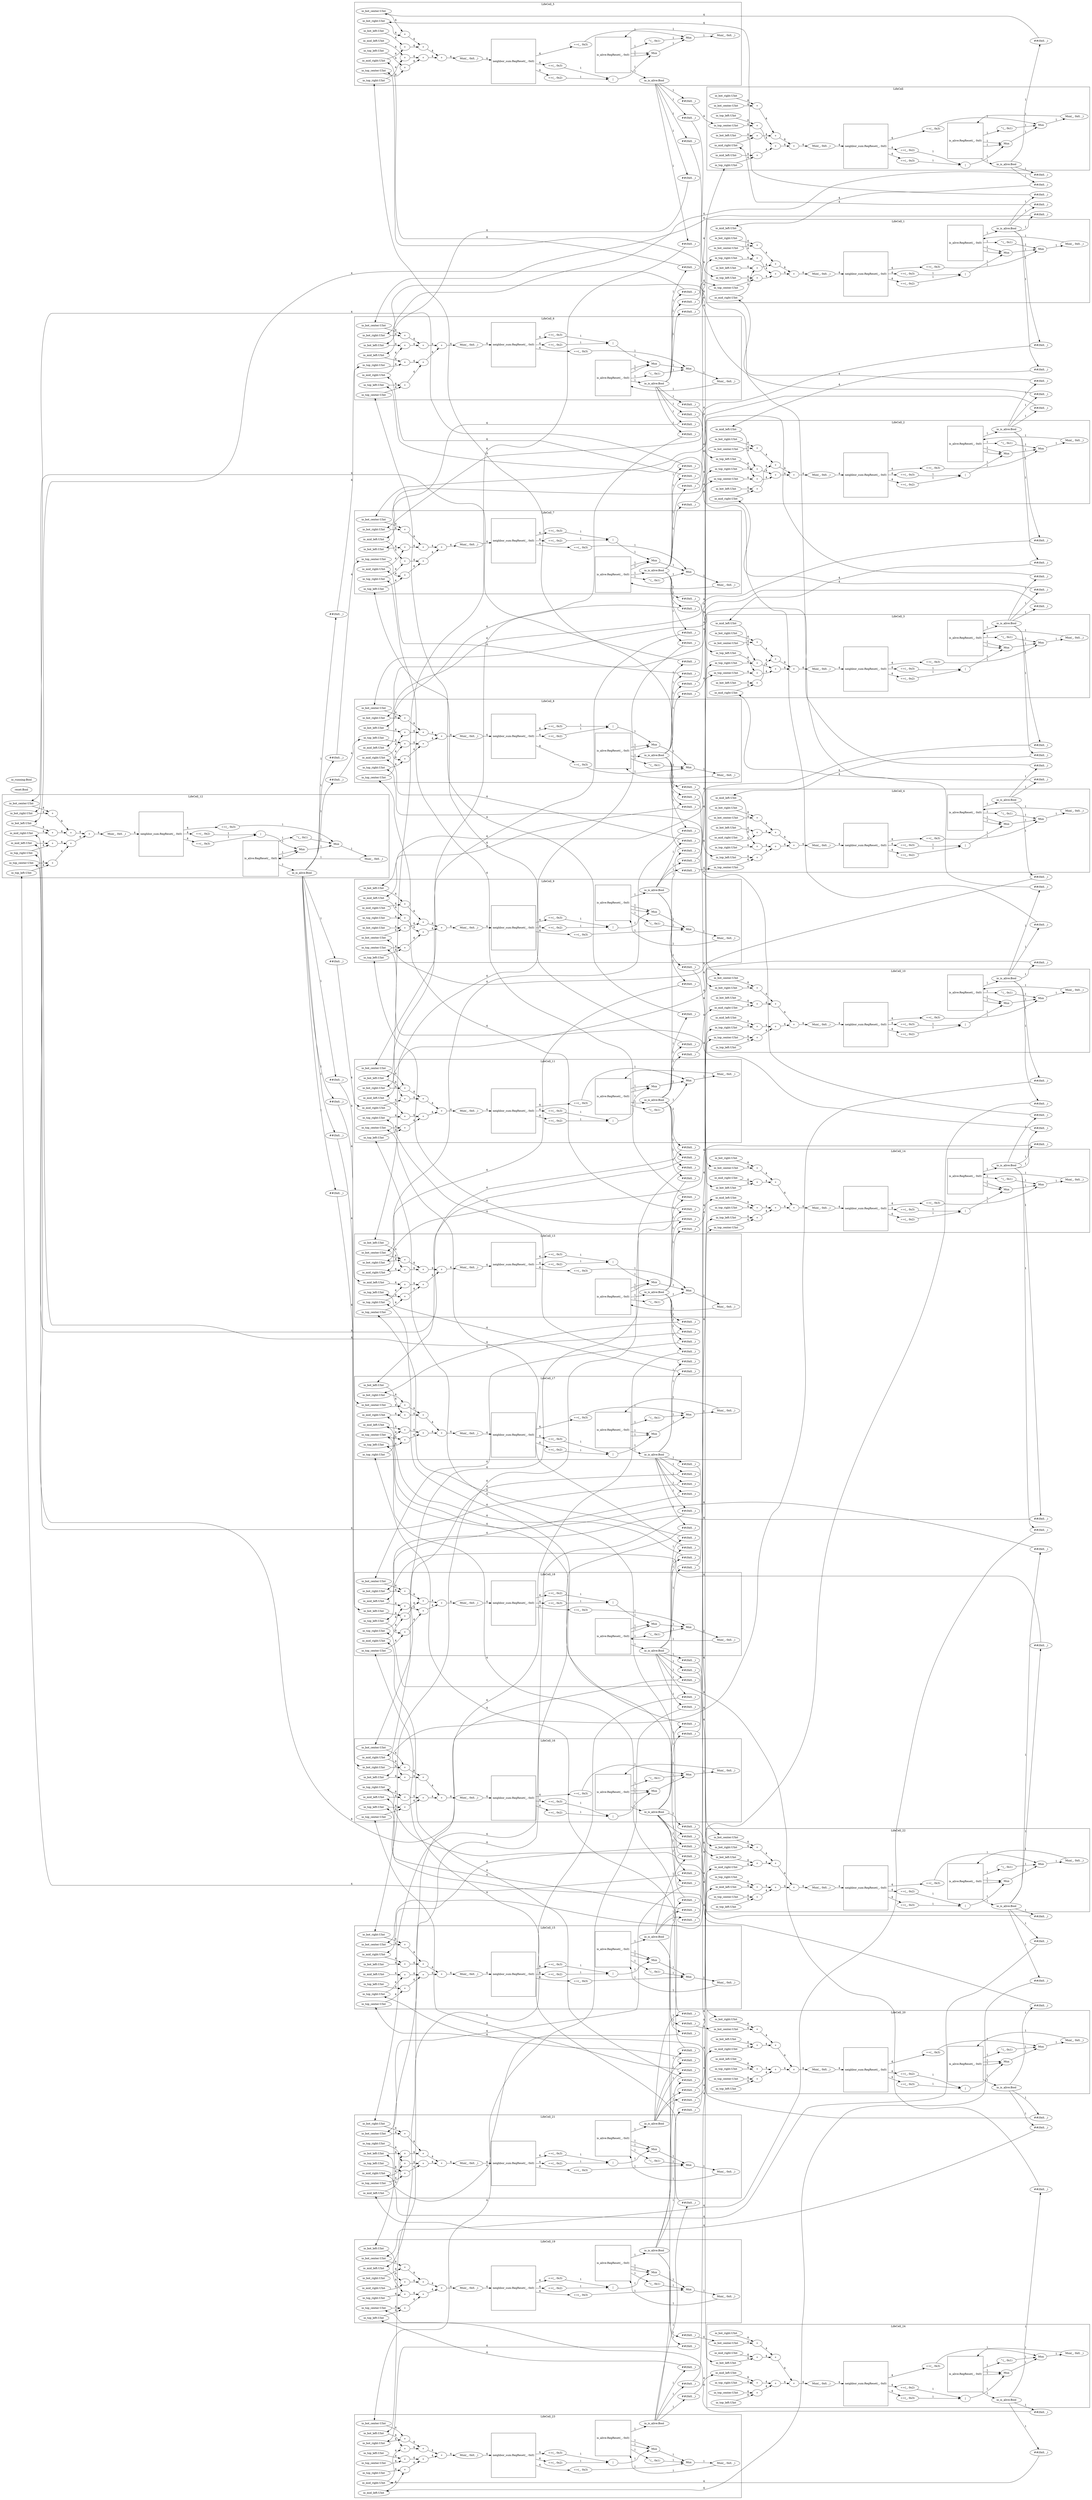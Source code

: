 digraph LifeGrid{
rankdir = LR;
  subgraph clusterLifeCell{
    label = "LifeCell"
    LifeGrid_LifeCell__io_is_alive[label="io_is_alive:Bool"];
    LifeGrid_LifeCell__is_alive[shape=square,label="is_alive:RegReset(_, 0x0)"];
    LifeGrid_LifeCell__T8[label="Mux(_, 0x0, _)"];
    LifeGrid_LifeCell__T0[label="Mux"];
    LifeGrid_LifeCell__T1[label="Mux"];
    LifeGrid_LifeCell__T2[label="|"];
    LifeGrid_LifeCell__T3[label="==(_, 0x3)"];
    LifeGrid_LifeCell__neighbor_sum[shape=square,label="neighbor_sum:RegReset(_, 0x0)"];
    LifeGrid_LifeCell__T9[label="Mux(_, 0x0, _)"];
    LifeGrid_LifeCell__T4[label="+"];
    LifeGrid_LifeCell__sum5[label="+"];
    LifeGrid_LifeCell__sum3[label="+"];
    LifeGrid_LifeCell__sum2[label="+"];
    LifeGrid_LifeCell__sum4[label="+"];
    LifeGrid_LifeCell__sum1[label="+"];
    LifeGrid_LifeCell__sum0[label="+"];
    LifeGrid_LifeCell__T5[label="==(_, 0x2)"];
    LifeGrid_LifeCell__T6[label="==(_, 0x3)"];
    LifeGrid_LifeCell__T7[label="^(_, 0x1)"];
    LifeGrid_LifeCell__io_bot_right[label="io_bot_right:UInt"];
    LifeGrid_LifeCell__io_bot_center[label="io_bot_center:UInt"];
    LifeGrid_LifeCell__io_bot_left[label="io_bot_left:UInt"];
    LifeGrid_LifeCell__io_mid_right[label="io_mid_right:UInt"];
    LifeGrid_LifeCell__io_mid_left[label="io_mid_left:UInt"];
    LifeGrid_LifeCell__io_top_right[label="io_top_right:UInt"];
    LifeGrid_LifeCell__io_top_center[label="io_top_center:UInt"];
    LifeGrid_LifeCell__io_top_left[label="io_top_left:UInt"];
    LifeGrid_LifeCell__is_alive -> LifeGrid_LifeCell__io_is_alive[label="1"];
    LifeGrid_LifeCell__T8 -> LifeGrid_LifeCell__is_alive[label="1"];
    LifeGrid_LifeCell__T0 -> LifeGrid_LifeCell__T8[label="1"];
    LifeGrid_LifeCell__T7 -> LifeGrid_LifeCell__T0[label="1"];
    LifeGrid_LifeCell__T6 -> LifeGrid_LifeCell__T0[label="1"];
    LifeGrid_LifeCell__T1 -> LifeGrid_LifeCell__T0[label="1"];
    LifeGrid_LifeCell__is_alive -> LifeGrid_LifeCell__T1[label="1"];
    LifeGrid_LifeCell__T2 -> LifeGrid_LifeCell__T1[label="1"];
    LifeGrid_LifeCell__is_alive -> LifeGrid_LifeCell__T1[label="1"];
    LifeGrid_LifeCell__T5 -> LifeGrid_LifeCell__T2[label="1"];
    LifeGrid_LifeCell__T3 -> LifeGrid_LifeCell__T2[label="1"];
    LifeGrid_LifeCell__neighbor_sum -> LifeGrid_LifeCell__T3[label="4"];
    LifeGrid_LifeCell__T9 -> LifeGrid_LifeCell__neighbor_sum[label="4"];
    LifeGrid_LifeCell__T4 -> LifeGrid_LifeCell__T9[label="4"];
    LifeGrid_LifeCell__sum4 -> LifeGrid_LifeCell__T4[label="4"];
    LifeGrid_LifeCell__sum5 -> LifeGrid_LifeCell__T4[label="4"];
    LifeGrid_LifeCell__sum2 -> LifeGrid_LifeCell__sum5[label="4"];
    LifeGrid_LifeCell__sum3 -> LifeGrid_LifeCell__sum5[label="4"];
    LifeGrid_LifeCell__io_bot_center -> LifeGrid_LifeCell__sum3[label="4"];
    LifeGrid_LifeCell__io_bot_right -> LifeGrid_LifeCell__sum3[label="4"];
    LifeGrid_LifeCell__io_mid_right -> LifeGrid_LifeCell__sum2[label="4"];
    LifeGrid_LifeCell__io_bot_left -> LifeGrid_LifeCell__sum2[label="4"];
    LifeGrid_LifeCell__sum0 -> LifeGrid_LifeCell__sum4[label="4"];
    LifeGrid_LifeCell__sum1 -> LifeGrid_LifeCell__sum4[label="4"];
    LifeGrid_LifeCell__io_top_right -> LifeGrid_LifeCell__sum1[label="4"];
    LifeGrid_LifeCell__io_mid_left -> LifeGrid_LifeCell__sum1[label="4"];
    LifeGrid_LifeCell__io_top_left -> LifeGrid_LifeCell__sum0[label="4"];
    LifeGrid_LifeCell__io_top_center -> LifeGrid_LifeCell__sum0[label="4"];
    LifeGrid_LifeCell__neighbor_sum -> LifeGrid_LifeCell__T5[label="4"];
    LifeGrid_LifeCell__neighbor_sum -> LifeGrid_LifeCell__T6[label="4"];
    LifeGrid_LifeCell__is_alive -> LifeGrid_LifeCell__T7[label="1"];
  }
  T141 -> LifeGrid_LifeCell__io_mid_right[label="4"];
T142 -> LifeGrid_LifeCell__io_top_right[label="4"];
T143 -> LifeGrid_LifeCell__io_top_center[label="4"];
  subgraph clusterLifeCell_1{
    label = "LifeCell_1"
    LifeGrid_LifeCell_1__io_is_alive[label="io_is_alive:Bool"];
    LifeGrid_LifeCell_1__is_alive[shape=square,label="is_alive:RegReset(_, 0x0)"];
    LifeGrid_LifeCell_1__T8[label="Mux(_, 0x0, _)"];
    LifeGrid_LifeCell_1__T0[label="Mux"];
    LifeGrid_LifeCell_1__T1[label="Mux"];
    LifeGrid_LifeCell_1__T2[label="|"];
    LifeGrid_LifeCell_1__T3[label="==(_, 0x3)"];
    LifeGrid_LifeCell_1__neighbor_sum[shape=square,label="neighbor_sum:RegReset(_, 0x0)"];
    LifeGrid_LifeCell_1__T9[label="Mux(_, 0x0, _)"];
    LifeGrid_LifeCell_1__T4[label="+"];
    LifeGrid_LifeCell_1__sum5[label="+"];
    LifeGrid_LifeCell_1__sum3[label="+"];
    LifeGrid_LifeCell_1__sum2[label="+"];
    LifeGrid_LifeCell_1__sum4[label="+"];
    LifeGrid_LifeCell_1__sum1[label="+"];
    LifeGrid_LifeCell_1__sum0[label="+"];
    LifeGrid_LifeCell_1__T5[label="==(_, 0x2)"];
    LifeGrid_LifeCell_1__T6[label="==(_, 0x3)"];
    LifeGrid_LifeCell_1__T7[label="^(_, 0x1)"];
    LifeGrid_LifeCell_1__io_bot_right[label="io_bot_right:UInt"];
    LifeGrid_LifeCell_1__io_bot_center[label="io_bot_center:UInt"];
    LifeGrid_LifeCell_1__io_bot_left[label="io_bot_left:UInt"];
    LifeGrid_LifeCell_1__io_mid_right[label="io_mid_right:UInt"];
    LifeGrid_LifeCell_1__io_mid_left[label="io_mid_left:UInt"];
    LifeGrid_LifeCell_1__io_top_right[label="io_top_right:UInt"];
    LifeGrid_LifeCell_1__io_top_center[label="io_top_center:UInt"];
    LifeGrid_LifeCell_1__io_top_left[label="io_top_left:UInt"];
    LifeGrid_LifeCell_1__is_alive -> LifeGrid_LifeCell_1__io_is_alive[label="1"];
    LifeGrid_LifeCell_1__T8 -> LifeGrid_LifeCell_1__is_alive[label="1"];
    LifeGrid_LifeCell_1__T0 -> LifeGrid_LifeCell_1__T8[label="1"];
    LifeGrid_LifeCell_1__T7 -> LifeGrid_LifeCell_1__T0[label="1"];
    LifeGrid_LifeCell_1__T6 -> LifeGrid_LifeCell_1__T0[label="1"];
    LifeGrid_LifeCell_1__T1 -> LifeGrid_LifeCell_1__T0[label="1"];
    LifeGrid_LifeCell_1__is_alive -> LifeGrid_LifeCell_1__T1[label="1"];
    LifeGrid_LifeCell_1__T2 -> LifeGrid_LifeCell_1__T1[label="1"];
    LifeGrid_LifeCell_1__is_alive -> LifeGrid_LifeCell_1__T1[label="1"];
    LifeGrid_LifeCell_1__T5 -> LifeGrid_LifeCell_1__T2[label="1"];
    LifeGrid_LifeCell_1__T3 -> LifeGrid_LifeCell_1__T2[label="1"];
    LifeGrid_LifeCell_1__neighbor_sum -> LifeGrid_LifeCell_1__T3[label="4"];
    LifeGrid_LifeCell_1__T9 -> LifeGrid_LifeCell_1__neighbor_sum[label="4"];
    LifeGrid_LifeCell_1__T4 -> LifeGrid_LifeCell_1__T9[label="4"];
    LifeGrid_LifeCell_1__sum4 -> LifeGrid_LifeCell_1__T4[label="4"];
    LifeGrid_LifeCell_1__sum5 -> LifeGrid_LifeCell_1__T4[label="4"];
    LifeGrid_LifeCell_1__sum2 -> LifeGrid_LifeCell_1__sum5[label="4"];
    LifeGrid_LifeCell_1__sum3 -> LifeGrid_LifeCell_1__sum5[label="4"];
    LifeGrid_LifeCell_1__io_bot_center -> LifeGrid_LifeCell_1__sum3[label="4"];
    LifeGrid_LifeCell_1__io_bot_right -> LifeGrid_LifeCell_1__sum3[label="4"];
    LifeGrid_LifeCell_1__io_mid_right -> LifeGrid_LifeCell_1__sum2[label="4"];
    LifeGrid_LifeCell_1__io_bot_left -> LifeGrid_LifeCell_1__sum2[label="4"];
    LifeGrid_LifeCell_1__sum0 -> LifeGrid_LifeCell_1__sum4[label="4"];
    LifeGrid_LifeCell_1__sum1 -> LifeGrid_LifeCell_1__sum4[label="4"];
    LifeGrid_LifeCell_1__io_top_right -> LifeGrid_LifeCell_1__sum1[label="4"];
    LifeGrid_LifeCell_1__io_mid_left -> LifeGrid_LifeCell_1__sum1[label="4"];
    LifeGrid_LifeCell_1__io_top_left -> LifeGrid_LifeCell_1__sum0[label="4"];
    LifeGrid_LifeCell_1__io_top_center -> LifeGrid_LifeCell_1__sum0[label="4"];
    LifeGrid_LifeCell_1__neighbor_sum -> LifeGrid_LifeCell_1__T5[label="4"];
    LifeGrid_LifeCell_1__neighbor_sum -> LifeGrid_LifeCell_1__T6[label="4"];
    LifeGrid_LifeCell_1__is_alive -> LifeGrid_LifeCell_1__T7[label="1"];
  }
  T136 -> LifeGrid_LifeCell_1__io_mid_right[label="4"];
T137 -> LifeGrid_LifeCell_1__io_mid_left[label="4"];
T138 -> LifeGrid_LifeCell_1__io_top_right[label="4"];
T139 -> LifeGrid_LifeCell_1__io_top_center[label="4"];
T140 -> LifeGrid_LifeCell_1__io_top_left[label="4"];
  subgraph clusterLifeCell_2{
    label = "LifeCell_2"
    LifeGrid_LifeCell_2__io_is_alive[label="io_is_alive:Bool"];
    LifeGrid_LifeCell_2__is_alive[shape=square,label="is_alive:RegReset(_, 0x0)"];
    LifeGrid_LifeCell_2__T8[label="Mux(_, 0x0, _)"];
    LifeGrid_LifeCell_2__T0[label="Mux"];
    LifeGrid_LifeCell_2__T1[label="Mux"];
    LifeGrid_LifeCell_2__T2[label="|"];
    LifeGrid_LifeCell_2__T3[label="==(_, 0x3)"];
    LifeGrid_LifeCell_2__neighbor_sum[shape=square,label="neighbor_sum:RegReset(_, 0x0)"];
    LifeGrid_LifeCell_2__T9[label="Mux(_, 0x0, _)"];
    LifeGrid_LifeCell_2__T4[label="+"];
    LifeGrid_LifeCell_2__sum5[label="+"];
    LifeGrid_LifeCell_2__sum3[label="+"];
    LifeGrid_LifeCell_2__sum2[label="+"];
    LifeGrid_LifeCell_2__sum4[label="+"];
    LifeGrid_LifeCell_2__sum1[label="+"];
    LifeGrid_LifeCell_2__sum0[label="+"];
    LifeGrid_LifeCell_2__T5[label="==(_, 0x2)"];
    LifeGrid_LifeCell_2__T6[label="==(_, 0x3)"];
    LifeGrid_LifeCell_2__T7[label="^(_, 0x1)"];
    LifeGrid_LifeCell_2__io_bot_right[label="io_bot_right:UInt"];
    LifeGrid_LifeCell_2__io_bot_center[label="io_bot_center:UInt"];
    LifeGrid_LifeCell_2__io_bot_left[label="io_bot_left:UInt"];
    LifeGrid_LifeCell_2__io_mid_right[label="io_mid_right:UInt"];
    LifeGrid_LifeCell_2__io_mid_left[label="io_mid_left:UInt"];
    LifeGrid_LifeCell_2__io_top_right[label="io_top_right:UInt"];
    LifeGrid_LifeCell_2__io_top_center[label="io_top_center:UInt"];
    LifeGrid_LifeCell_2__io_top_left[label="io_top_left:UInt"];
    LifeGrid_LifeCell_2__is_alive -> LifeGrid_LifeCell_2__io_is_alive[label="1"];
    LifeGrid_LifeCell_2__T8 -> LifeGrid_LifeCell_2__is_alive[label="1"];
    LifeGrid_LifeCell_2__T0 -> LifeGrid_LifeCell_2__T8[label="1"];
    LifeGrid_LifeCell_2__T7 -> LifeGrid_LifeCell_2__T0[label="1"];
    LifeGrid_LifeCell_2__T6 -> LifeGrid_LifeCell_2__T0[label="1"];
    LifeGrid_LifeCell_2__T1 -> LifeGrid_LifeCell_2__T0[label="1"];
    LifeGrid_LifeCell_2__is_alive -> LifeGrid_LifeCell_2__T1[label="1"];
    LifeGrid_LifeCell_2__T2 -> LifeGrid_LifeCell_2__T1[label="1"];
    LifeGrid_LifeCell_2__is_alive -> LifeGrid_LifeCell_2__T1[label="1"];
    LifeGrid_LifeCell_2__T5 -> LifeGrid_LifeCell_2__T2[label="1"];
    LifeGrid_LifeCell_2__T3 -> LifeGrid_LifeCell_2__T2[label="1"];
    LifeGrid_LifeCell_2__neighbor_sum -> LifeGrid_LifeCell_2__T3[label="4"];
    LifeGrid_LifeCell_2__T9 -> LifeGrid_LifeCell_2__neighbor_sum[label="4"];
    LifeGrid_LifeCell_2__T4 -> LifeGrid_LifeCell_2__T9[label="4"];
    LifeGrid_LifeCell_2__sum4 -> LifeGrid_LifeCell_2__T4[label="4"];
    LifeGrid_LifeCell_2__sum5 -> LifeGrid_LifeCell_2__T4[label="4"];
    LifeGrid_LifeCell_2__sum2 -> LifeGrid_LifeCell_2__sum5[label="4"];
    LifeGrid_LifeCell_2__sum3 -> LifeGrid_LifeCell_2__sum5[label="4"];
    LifeGrid_LifeCell_2__io_bot_center -> LifeGrid_LifeCell_2__sum3[label="4"];
    LifeGrid_LifeCell_2__io_bot_right -> LifeGrid_LifeCell_2__sum3[label="4"];
    LifeGrid_LifeCell_2__io_mid_right -> LifeGrid_LifeCell_2__sum2[label="4"];
    LifeGrid_LifeCell_2__io_bot_left -> LifeGrid_LifeCell_2__sum2[label="4"];
    LifeGrid_LifeCell_2__sum0 -> LifeGrid_LifeCell_2__sum4[label="4"];
    LifeGrid_LifeCell_2__sum1 -> LifeGrid_LifeCell_2__sum4[label="4"];
    LifeGrid_LifeCell_2__io_top_right -> LifeGrid_LifeCell_2__sum1[label="4"];
    LifeGrid_LifeCell_2__io_mid_left -> LifeGrid_LifeCell_2__sum1[label="4"];
    LifeGrid_LifeCell_2__io_top_left -> LifeGrid_LifeCell_2__sum0[label="4"];
    LifeGrid_LifeCell_2__io_top_center -> LifeGrid_LifeCell_2__sum0[label="4"];
    LifeGrid_LifeCell_2__neighbor_sum -> LifeGrid_LifeCell_2__T5[label="4"];
    LifeGrid_LifeCell_2__neighbor_sum -> LifeGrid_LifeCell_2__T6[label="4"];
    LifeGrid_LifeCell_2__is_alive -> LifeGrid_LifeCell_2__T7[label="1"];
  }
  T131 -> LifeGrid_LifeCell_2__io_mid_right[label="4"];
T132 -> LifeGrid_LifeCell_2__io_mid_left[label="4"];
T133 -> LifeGrid_LifeCell_2__io_top_right[label="4"];
T134 -> LifeGrid_LifeCell_2__io_top_center[label="4"];
T135 -> LifeGrid_LifeCell_2__io_top_left[label="4"];
  subgraph clusterLifeCell_3{
    label = "LifeCell_3"
    LifeGrid_LifeCell_3__io_is_alive[label="io_is_alive:Bool"];
    LifeGrid_LifeCell_3__is_alive[shape=square,label="is_alive:RegReset(_, 0x0)"];
    LifeGrid_LifeCell_3__T8[label="Mux(_, 0x0, _)"];
    LifeGrid_LifeCell_3__T0[label="Mux"];
    LifeGrid_LifeCell_3__T1[label="Mux"];
    LifeGrid_LifeCell_3__T2[label="|"];
    LifeGrid_LifeCell_3__T3[label="==(_, 0x3)"];
    LifeGrid_LifeCell_3__neighbor_sum[shape=square,label="neighbor_sum:RegReset(_, 0x0)"];
    LifeGrid_LifeCell_3__T9[label="Mux(_, 0x0, _)"];
    LifeGrid_LifeCell_3__T4[label="+"];
    LifeGrid_LifeCell_3__sum5[label="+"];
    LifeGrid_LifeCell_3__sum3[label="+"];
    LifeGrid_LifeCell_3__sum2[label="+"];
    LifeGrid_LifeCell_3__sum4[label="+"];
    LifeGrid_LifeCell_3__sum1[label="+"];
    LifeGrid_LifeCell_3__sum0[label="+"];
    LifeGrid_LifeCell_3__T5[label="==(_, 0x2)"];
    LifeGrid_LifeCell_3__T6[label="==(_, 0x3)"];
    LifeGrid_LifeCell_3__T7[label="^(_, 0x1)"];
    LifeGrid_LifeCell_3__io_bot_right[label="io_bot_right:UInt"];
    LifeGrid_LifeCell_3__io_bot_center[label="io_bot_center:UInt"];
    LifeGrid_LifeCell_3__io_bot_left[label="io_bot_left:UInt"];
    LifeGrid_LifeCell_3__io_mid_right[label="io_mid_right:UInt"];
    LifeGrid_LifeCell_3__io_mid_left[label="io_mid_left:UInt"];
    LifeGrid_LifeCell_3__io_top_right[label="io_top_right:UInt"];
    LifeGrid_LifeCell_3__io_top_center[label="io_top_center:UInt"];
    LifeGrid_LifeCell_3__io_top_left[label="io_top_left:UInt"];
    LifeGrid_LifeCell_3__is_alive -> LifeGrid_LifeCell_3__io_is_alive[label="1"];
    LifeGrid_LifeCell_3__T8 -> LifeGrid_LifeCell_3__is_alive[label="1"];
    LifeGrid_LifeCell_3__T0 -> LifeGrid_LifeCell_3__T8[label="1"];
    LifeGrid_LifeCell_3__T7 -> LifeGrid_LifeCell_3__T0[label="1"];
    LifeGrid_LifeCell_3__T6 -> LifeGrid_LifeCell_3__T0[label="1"];
    LifeGrid_LifeCell_3__T1 -> LifeGrid_LifeCell_3__T0[label="1"];
    LifeGrid_LifeCell_3__is_alive -> LifeGrid_LifeCell_3__T1[label="1"];
    LifeGrid_LifeCell_3__T2 -> LifeGrid_LifeCell_3__T1[label="1"];
    LifeGrid_LifeCell_3__is_alive -> LifeGrid_LifeCell_3__T1[label="1"];
    LifeGrid_LifeCell_3__T5 -> LifeGrid_LifeCell_3__T2[label="1"];
    LifeGrid_LifeCell_3__T3 -> LifeGrid_LifeCell_3__T2[label="1"];
    LifeGrid_LifeCell_3__neighbor_sum -> LifeGrid_LifeCell_3__T3[label="4"];
    LifeGrid_LifeCell_3__T9 -> LifeGrid_LifeCell_3__neighbor_sum[label="4"];
    LifeGrid_LifeCell_3__T4 -> LifeGrid_LifeCell_3__T9[label="4"];
    LifeGrid_LifeCell_3__sum4 -> LifeGrid_LifeCell_3__T4[label="4"];
    LifeGrid_LifeCell_3__sum5 -> LifeGrid_LifeCell_3__T4[label="4"];
    LifeGrid_LifeCell_3__sum2 -> LifeGrid_LifeCell_3__sum5[label="4"];
    LifeGrid_LifeCell_3__sum3 -> LifeGrid_LifeCell_3__sum5[label="4"];
    LifeGrid_LifeCell_3__io_bot_center -> LifeGrid_LifeCell_3__sum3[label="4"];
    LifeGrid_LifeCell_3__io_bot_right -> LifeGrid_LifeCell_3__sum3[label="4"];
    LifeGrid_LifeCell_3__io_mid_right -> LifeGrid_LifeCell_3__sum2[label="4"];
    LifeGrid_LifeCell_3__io_bot_left -> LifeGrid_LifeCell_3__sum2[label="4"];
    LifeGrid_LifeCell_3__sum0 -> LifeGrid_LifeCell_3__sum4[label="4"];
    LifeGrid_LifeCell_3__sum1 -> LifeGrid_LifeCell_3__sum4[label="4"];
    LifeGrid_LifeCell_3__io_top_right -> LifeGrid_LifeCell_3__sum1[label="4"];
    LifeGrid_LifeCell_3__io_mid_left -> LifeGrid_LifeCell_3__sum1[label="4"];
    LifeGrid_LifeCell_3__io_top_left -> LifeGrid_LifeCell_3__sum0[label="4"];
    LifeGrid_LifeCell_3__io_top_center -> LifeGrid_LifeCell_3__sum0[label="4"];
    LifeGrid_LifeCell_3__neighbor_sum -> LifeGrid_LifeCell_3__T5[label="4"];
    LifeGrid_LifeCell_3__neighbor_sum -> LifeGrid_LifeCell_3__T6[label="4"];
    LifeGrid_LifeCell_3__is_alive -> LifeGrid_LifeCell_3__T7[label="1"];
  }
  T126 -> LifeGrid_LifeCell_3__io_mid_right[label="4"];
T127 -> LifeGrid_LifeCell_3__io_mid_left[label="4"];
T128 -> LifeGrid_LifeCell_3__io_top_right[label="4"];
T129 -> LifeGrid_LifeCell_3__io_top_center[label="4"];
T130 -> LifeGrid_LifeCell_3__io_top_left[label="4"];
  subgraph clusterLifeCell_4{
    label = "LifeCell_4"
    LifeGrid_LifeCell_4__io_is_alive[label="io_is_alive:Bool"];
    LifeGrid_LifeCell_4__is_alive[shape=square,label="is_alive:RegReset(_, 0x0)"];
    LifeGrid_LifeCell_4__T8[label="Mux(_, 0x0, _)"];
    LifeGrid_LifeCell_4__T0[label="Mux"];
    LifeGrid_LifeCell_4__T1[label="Mux"];
    LifeGrid_LifeCell_4__T2[label="|"];
    LifeGrid_LifeCell_4__T3[label="==(_, 0x3)"];
    LifeGrid_LifeCell_4__neighbor_sum[shape=square,label="neighbor_sum:RegReset(_, 0x0)"];
    LifeGrid_LifeCell_4__T9[label="Mux(_, 0x0, _)"];
    LifeGrid_LifeCell_4__T4[label="+"];
    LifeGrid_LifeCell_4__sum5[label="+"];
    LifeGrid_LifeCell_4__sum3[label="+"];
    LifeGrid_LifeCell_4__sum2[label="+"];
    LifeGrid_LifeCell_4__sum4[label="+"];
    LifeGrid_LifeCell_4__sum1[label="+"];
    LifeGrid_LifeCell_4__sum0[label="+"];
    LifeGrid_LifeCell_4__T5[label="==(_, 0x2)"];
    LifeGrid_LifeCell_4__T6[label="==(_, 0x3)"];
    LifeGrid_LifeCell_4__T7[label="^(_, 0x1)"];
    LifeGrid_LifeCell_4__io_bot_right[label="io_bot_right:UInt"];
    LifeGrid_LifeCell_4__io_bot_center[label="io_bot_center:UInt"];
    LifeGrid_LifeCell_4__io_bot_left[label="io_bot_left:UInt"];
    LifeGrid_LifeCell_4__io_mid_right[label="io_mid_right:UInt"];
    LifeGrid_LifeCell_4__io_mid_left[label="io_mid_left:UInt"];
    LifeGrid_LifeCell_4__io_top_right[label="io_top_right:UInt"];
    LifeGrid_LifeCell_4__io_top_center[label="io_top_center:UInt"];
    LifeGrid_LifeCell_4__io_top_left[label="io_top_left:UInt"];
    LifeGrid_LifeCell_4__is_alive -> LifeGrid_LifeCell_4__io_is_alive[label="1"];
    LifeGrid_LifeCell_4__T8 -> LifeGrid_LifeCell_4__is_alive[label="1"];
    LifeGrid_LifeCell_4__T0 -> LifeGrid_LifeCell_4__T8[label="1"];
    LifeGrid_LifeCell_4__T7 -> LifeGrid_LifeCell_4__T0[label="1"];
    LifeGrid_LifeCell_4__T6 -> LifeGrid_LifeCell_4__T0[label="1"];
    LifeGrid_LifeCell_4__T1 -> LifeGrid_LifeCell_4__T0[label="1"];
    LifeGrid_LifeCell_4__is_alive -> LifeGrid_LifeCell_4__T1[label="1"];
    LifeGrid_LifeCell_4__T2 -> LifeGrid_LifeCell_4__T1[label="1"];
    LifeGrid_LifeCell_4__is_alive -> LifeGrid_LifeCell_4__T1[label="1"];
    LifeGrid_LifeCell_4__T5 -> LifeGrid_LifeCell_4__T2[label="1"];
    LifeGrid_LifeCell_4__T3 -> LifeGrid_LifeCell_4__T2[label="1"];
    LifeGrid_LifeCell_4__neighbor_sum -> LifeGrid_LifeCell_4__T3[label="4"];
    LifeGrid_LifeCell_4__T9 -> LifeGrid_LifeCell_4__neighbor_sum[label="4"];
    LifeGrid_LifeCell_4__T4 -> LifeGrid_LifeCell_4__T9[label="4"];
    LifeGrid_LifeCell_4__sum4 -> LifeGrid_LifeCell_4__T4[label="4"];
    LifeGrid_LifeCell_4__sum5 -> LifeGrid_LifeCell_4__T4[label="4"];
    LifeGrid_LifeCell_4__sum2 -> LifeGrid_LifeCell_4__sum5[label="4"];
    LifeGrid_LifeCell_4__sum3 -> LifeGrid_LifeCell_4__sum5[label="4"];
    LifeGrid_LifeCell_4__io_bot_center -> LifeGrid_LifeCell_4__sum3[label="4"];
    LifeGrid_LifeCell_4__io_bot_right -> LifeGrid_LifeCell_4__sum3[label="4"];
    LifeGrid_LifeCell_4__io_mid_right -> LifeGrid_LifeCell_4__sum2[label="4"];
    LifeGrid_LifeCell_4__io_bot_left -> LifeGrid_LifeCell_4__sum2[label="4"];
    LifeGrid_LifeCell_4__sum0 -> LifeGrid_LifeCell_4__sum4[label="4"];
    LifeGrid_LifeCell_4__sum1 -> LifeGrid_LifeCell_4__sum4[label="4"];
    LifeGrid_LifeCell_4__io_top_right -> LifeGrid_LifeCell_4__sum1[label="4"];
    LifeGrid_LifeCell_4__io_mid_left -> LifeGrid_LifeCell_4__sum1[label="4"];
    LifeGrid_LifeCell_4__io_top_left -> LifeGrid_LifeCell_4__sum0[label="4"];
    LifeGrid_LifeCell_4__io_top_center -> LifeGrid_LifeCell_4__sum0[label="4"];
    LifeGrid_LifeCell_4__neighbor_sum -> LifeGrid_LifeCell_4__T5[label="4"];
    LifeGrid_LifeCell_4__neighbor_sum -> LifeGrid_LifeCell_4__T6[label="4"];
    LifeGrid_LifeCell_4__is_alive -> LifeGrid_LifeCell_4__T7[label="1"];
  }
  T123 -> LifeGrid_LifeCell_4__io_mid_left[label="4"];
T124 -> LifeGrid_LifeCell_4__io_top_center[label="4"];
T125 -> LifeGrid_LifeCell_4__io_top_left[label="4"];
  subgraph clusterLifeCell_5{
    label = "LifeCell_5"
    LifeGrid_LifeCell_5__io_is_alive[label="io_is_alive:Bool"];
    LifeGrid_LifeCell_5__is_alive[shape=square,label="is_alive:RegReset(_, 0x0)"];
    LifeGrid_LifeCell_5__T8[label="Mux(_, 0x0, _)"];
    LifeGrid_LifeCell_5__T0[label="Mux"];
    LifeGrid_LifeCell_5__T1[label="Mux"];
    LifeGrid_LifeCell_5__T2[label="|"];
    LifeGrid_LifeCell_5__T3[label="==(_, 0x3)"];
    LifeGrid_LifeCell_5__neighbor_sum[shape=square,label="neighbor_sum:RegReset(_, 0x0)"];
    LifeGrid_LifeCell_5__T9[label="Mux(_, 0x0, _)"];
    LifeGrid_LifeCell_5__T4[label="+"];
    LifeGrid_LifeCell_5__sum5[label="+"];
    LifeGrid_LifeCell_5__sum3[label="+"];
    LifeGrid_LifeCell_5__sum2[label="+"];
    LifeGrid_LifeCell_5__sum4[label="+"];
    LifeGrid_LifeCell_5__sum1[label="+"];
    LifeGrid_LifeCell_5__sum0[label="+"];
    LifeGrid_LifeCell_5__T5[label="==(_, 0x2)"];
    LifeGrid_LifeCell_5__T6[label="==(_, 0x3)"];
    LifeGrid_LifeCell_5__T7[label="^(_, 0x1)"];
    LifeGrid_LifeCell_5__io_bot_right[label="io_bot_right:UInt"];
    LifeGrid_LifeCell_5__io_bot_center[label="io_bot_center:UInt"];
    LifeGrid_LifeCell_5__io_bot_left[label="io_bot_left:UInt"];
    LifeGrid_LifeCell_5__io_mid_right[label="io_mid_right:UInt"];
    LifeGrid_LifeCell_5__io_mid_left[label="io_mid_left:UInt"];
    LifeGrid_LifeCell_5__io_top_right[label="io_top_right:UInt"];
    LifeGrid_LifeCell_5__io_top_center[label="io_top_center:UInt"];
    LifeGrid_LifeCell_5__io_top_left[label="io_top_left:UInt"];
    LifeGrid_LifeCell_5__is_alive -> LifeGrid_LifeCell_5__io_is_alive[label="1"];
    LifeGrid_LifeCell_5__T8 -> LifeGrid_LifeCell_5__is_alive[label="1"];
    LifeGrid_LifeCell_5__T0 -> LifeGrid_LifeCell_5__T8[label="1"];
    LifeGrid_LifeCell_5__T7 -> LifeGrid_LifeCell_5__T0[label="1"];
    LifeGrid_LifeCell_5__T6 -> LifeGrid_LifeCell_5__T0[label="1"];
    LifeGrid_LifeCell_5__T1 -> LifeGrid_LifeCell_5__T0[label="1"];
    LifeGrid_LifeCell_5__is_alive -> LifeGrid_LifeCell_5__T1[label="1"];
    LifeGrid_LifeCell_5__T2 -> LifeGrid_LifeCell_5__T1[label="1"];
    LifeGrid_LifeCell_5__is_alive -> LifeGrid_LifeCell_5__T1[label="1"];
    LifeGrid_LifeCell_5__T5 -> LifeGrid_LifeCell_5__T2[label="1"];
    LifeGrid_LifeCell_5__T3 -> LifeGrid_LifeCell_5__T2[label="1"];
    LifeGrid_LifeCell_5__neighbor_sum -> LifeGrid_LifeCell_5__T3[label="4"];
    LifeGrid_LifeCell_5__T9 -> LifeGrid_LifeCell_5__neighbor_sum[label="4"];
    LifeGrid_LifeCell_5__T4 -> LifeGrid_LifeCell_5__T9[label="4"];
    LifeGrid_LifeCell_5__sum4 -> LifeGrid_LifeCell_5__T4[label="4"];
    LifeGrid_LifeCell_5__sum5 -> LifeGrid_LifeCell_5__T4[label="4"];
    LifeGrid_LifeCell_5__sum2 -> LifeGrid_LifeCell_5__sum5[label="4"];
    LifeGrid_LifeCell_5__sum3 -> LifeGrid_LifeCell_5__sum5[label="4"];
    LifeGrid_LifeCell_5__io_bot_center -> LifeGrid_LifeCell_5__sum3[label="4"];
    LifeGrid_LifeCell_5__io_bot_right -> LifeGrid_LifeCell_5__sum3[label="4"];
    LifeGrid_LifeCell_5__io_mid_right -> LifeGrid_LifeCell_5__sum2[label="4"];
    LifeGrid_LifeCell_5__io_bot_left -> LifeGrid_LifeCell_5__sum2[label="4"];
    LifeGrid_LifeCell_5__sum0 -> LifeGrid_LifeCell_5__sum4[label="4"];
    LifeGrid_LifeCell_5__sum1 -> LifeGrid_LifeCell_5__sum4[label="4"];
    LifeGrid_LifeCell_5__io_top_right -> LifeGrid_LifeCell_5__sum1[label="4"];
    LifeGrid_LifeCell_5__io_mid_left -> LifeGrid_LifeCell_5__sum1[label="4"];
    LifeGrid_LifeCell_5__io_top_left -> LifeGrid_LifeCell_5__sum0[label="4"];
    LifeGrid_LifeCell_5__io_top_center -> LifeGrid_LifeCell_5__sum0[label="4"];
    LifeGrid_LifeCell_5__neighbor_sum -> LifeGrid_LifeCell_5__T5[label="4"];
    LifeGrid_LifeCell_5__neighbor_sum -> LifeGrid_LifeCell_5__T6[label="4"];
    LifeGrid_LifeCell_5__is_alive -> LifeGrid_LifeCell_5__T7[label="1"];
  }
  T118 -> LifeGrid_LifeCell_5__io_bot_right[label="4"];
T119 -> LifeGrid_LifeCell_5__io_bot_center[label="4"];
T120 -> LifeGrid_LifeCell_5__io_mid_right[label="4"];
T121 -> LifeGrid_LifeCell_5__io_top_right[label="4"];
T122 -> LifeGrid_LifeCell_5__io_top_center[label="4"];
  subgraph clusterLifeCell_6{
    label = "LifeCell_6"
    LifeGrid_LifeCell_6__io_is_alive[label="io_is_alive:Bool"];
    LifeGrid_LifeCell_6__is_alive[shape=square,label="is_alive:RegReset(_, 0x0)"];
    LifeGrid_LifeCell_6__T8[label="Mux(_, 0x0, _)"];
    LifeGrid_LifeCell_6__T0[label="Mux"];
    LifeGrid_LifeCell_6__T1[label="Mux"];
    LifeGrid_LifeCell_6__T2[label="|"];
    LifeGrid_LifeCell_6__T3[label="==(_, 0x3)"];
    LifeGrid_LifeCell_6__neighbor_sum[shape=square,label="neighbor_sum:RegReset(_, 0x0)"];
    LifeGrid_LifeCell_6__T9[label="Mux(_, 0x0, _)"];
    LifeGrid_LifeCell_6__T4[label="+"];
    LifeGrid_LifeCell_6__sum5[label="+"];
    LifeGrid_LifeCell_6__sum3[label="+"];
    LifeGrid_LifeCell_6__sum2[label="+"];
    LifeGrid_LifeCell_6__sum4[label="+"];
    LifeGrid_LifeCell_6__sum1[label="+"];
    LifeGrid_LifeCell_6__sum0[label="+"];
    LifeGrid_LifeCell_6__T5[label="==(_, 0x2)"];
    LifeGrid_LifeCell_6__T6[label="==(_, 0x3)"];
    LifeGrid_LifeCell_6__T7[label="^(_, 0x1)"];
    LifeGrid_LifeCell_6__io_bot_right[label="io_bot_right:UInt"];
    LifeGrid_LifeCell_6__io_bot_center[label="io_bot_center:UInt"];
    LifeGrid_LifeCell_6__io_bot_left[label="io_bot_left:UInt"];
    LifeGrid_LifeCell_6__io_mid_right[label="io_mid_right:UInt"];
    LifeGrid_LifeCell_6__io_mid_left[label="io_mid_left:UInt"];
    LifeGrid_LifeCell_6__io_top_right[label="io_top_right:UInt"];
    LifeGrid_LifeCell_6__io_top_center[label="io_top_center:UInt"];
    LifeGrid_LifeCell_6__io_top_left[label="io_top_left:UInt"];
    LifeGrid_LifeCell_6__is_alive -> LifeGrid_LifeCell_6__io_is_alive[label="1"];
    LifeGrid_LifeCell_6__T8 -> LifeGrid_LifeCell_6__is_alive[label="1"];
    LifeGrid_LifeCell_6__T0 -> LifeGrid_LifeCell_6__T8[label="1"];
    LifeGrid_LifeCell_6__T7 -> LifeGrid_LifeCell_6__T0[label="1"];
    LifeGrid_LifeCell_6__T6 -> LifeGrid_LifeCell_6__T0[label="1"];
    LifeGrid_LifeCell_6__T1 -> LifeGrid_LifeCell_6__T0[label="1"];
    LifeGrid_LifeCell_6__is_alive -> LifeGrid_LifeCell_6__T1[label="1"];
    LifeGrid_LifeCell_6__T2 -> LifeGrid_LifeCell_6__T1[label="1"];
    LifeGrid_LifeCell_6__is_alive -> LifeGrid_LifeCell_6__T1[label="1"];
    LifeGrid_LifeCell_6__T5 -> LifeGrid_LifeCell_6__T2[label="1"];
    LifeGrid_LifeCell_6__T3 -> LifeGrid_LifeCell_6__T2[label="1"];
    LifeGrid_LifeCell_6__neighbor_sum -> LifeGrid_LifeCell_6__T3[label="4"];
    LifeGrid_LifeCell_6__T9 -> LifeGrid_LifeCell_6__neighbor_sum[label="4"];
    LifeGrid_LifeCell_6__T4 -> LifeGrid_LifeCell_6__T9[label="4"];
    LifeGrid_LifeCell_6__sum4 -> LifeGrid_LifeCell_6__T4[label="4"];
    LifeGrid_LifeCell_6__sum5 -> LifeGrid_LifeCell_6__T4[label="4"];
    LifeGrid_LifeCell_6__sum2 -> LifeGrid_LifeCell_6__sum5[label="4"];
    LifeGrid_LifeCell_6__sum3 -> LifeGrid_LifeCell_6__sum5[label="4"];
    LifeGrid_LifeCell_6__io_bot_center -> LifeGrid_LifeCell_6__sum3[label="4"];
    LifeGrid_LifeCell_6__io_bot_right -> LifeGrid_LifeCell_6__sum3[label="4"];
    LifeGrid_LifeCell_6__io_mid_right -> LifeGrid_LifeCell_6__sum2[label="4"];
    LifeGrid_LifeCell_6__io_bot_left -> LifeGrid_LifeCell_6__sum2[label="4"];
    LifeGrid_LifeCell_6__sum0 -> LifeGrid_LifeCell_6__sum4[label="4"];
    LifeGrid_LifeCell_6__sum1 -> LifeGrid_LifeCell_6__sum4[label="4"];
    LifeGrid_LifeCell_6__io_top_right -> LifeGrid_LifeCell_6__sum1[label="4"];
    LifeGrid_LifeCell_6__io_mid_left -> LifeGrid_LifeCell_6__sum1[label="4"];
    LifeGrid_LifeCell_6__io_top_left -> LifeGrid_LifeCell_6__sum0[label="4"];
    LifeGrid_LifeCell_6__io_top_center -> LifeGrid_LifeCell_6__sum0[label="4"];
    LifeGrid_LifeCell_6__neighbor_sum -> LifeGrid_LifeCell_6__T5[label="4"];
    LifeGrid_LifeCell_6__neighbor_sum -> LifeGrid_LifeCell_6__T6[label="4"];
    LifeGrid_LifeCell_6__is_alive -> LifeGrid_LifeCell_6__T7[label="1"];
  }
  T110 -> LifeGrid_LifeCell_6__io_bot_right[label="4"];
T111 -> LifeGrid_LifeCell_6__io_bot_center[label="4"];
T112 -> LifeGrid_LifeCell_6__io_bot_left[label="4"];
T113 -> LifeGrid_LifeCell_6__io_mid_right[label="4"];
T114 -> LifeGrid_LifeCell_6__io_mid_left[label="4"];
T115 -> LifeGrid_LifeCell_6__io_top_right[label="4"];
T116 -> LifeGrid_LifeCell_6__io_top_center[label="4"];
T117 -> LifeGrid_LifeCell_6__io_top_left[label="4"];
  subgraph clusterLifeCell_7{
    label = "LifeCell_7"
    LifeGrid_LifeCell_7__io_is_alive[label="io_is_alive:Bool"];
    LifeGrid_LifeCell_7__is_alive[shape=square,label="is_alive:RegReset(_, 0x0)"];
    LifeGrid_LifeCell_7__T8[label="Mux(_, 0x0, _)"];
    LifeGrid_LifeCell_7__T0[label="Mux"];
    LifeGrid_LifeCell_7__T1[label="Mux"];
    LifeGrid_LifeCell_7__T2[label="|"];
    LifeGrid_LifeCell_7__T3[label="==(_, 0x3)"];
    LifeGrid_LifeCell_7__neighbor_sum[shape=square,label="neighbor_sum:RegReset(_, 0x0)"];
    LifeGrid_LifeCell_7__T9[label="Mux(_, 0x0, _)"];
    LifeGrid_LifeCell_7__T4[label="+"];
    LifeGrid_LifeCell_7__sum5[label="+"];
    LifeGrid_LifeCell_7__sum3[label="+"];
    LifeGrid_LifeCell_7__sum2[label="+"];
    LifeGrid_LifeCell_7__sum4[label="+"];
    LifeGrid_LifeCell_7__sum1[label="+"];
    LifeGrid_LifeCell_7__sum0[label="+"];
    LifeGrid_LifeCell_7__T5[label="==(_, 0x2)"];
    LifeGrid_LifeCell_7__T6[label="==(_, 0x3)"];
    LifeGrid_LifeCell_7__T7[label="^(_, 0x1)"];
    LifeGrid_LifeCell_7__io_bot_right[label="io_bot_right:UInt"];
    LifeGrid_LifeCell_7__io_bot_center[label="io_bot_center:UInt"];
    LifeGrid_LifeCell_7__io_bot_left[label="io_bot_left:UInt"];
    LifeGrid_LifeCell_7__io_mid_right[label="io_mid_right:UInt"];
    LifeGrid_LifeCell_7__io_mid_left[label="io_mid_left:UInt"];
    LifeGrid_LifeCell_7__io_top_right[label="io_top_right:UInt"];
    LifeGrid_LifeCell_7__io_top_center[label="io_top_center:UInt"];
    LifeGrid_LifeCell_7__io_top_left[label="io_top_left:UInt"];
    LifeGrid_LifeCell_7__is_alive -> LifeGrid_LifeCell_7__io_is_alive[label="1"];
    LifeGrid_LifeCell_7__T8 -> LifeGrid_LifeCell_7__is_alive[label="1"];
    LifeGrid_LifeCell_7__T0 -> LifeGrid_LifeCell_7__T8[label="1"];
    LifeGrid_LifeCell_7__T7 -> LifeGrid_LifeCell_7__T0[label="1"];
    LifeGrid_LifeCell_7__T6 -> LifeGrid_LifeCell_7__T0[label="1"];
    LifeGrid_LifeCell_7__T1 -> LifeGrid_LifeCell_7__T0[label="1"];
    LifeGrid_LifeCell_7__is_alive -> LifeGrid_LifeCell_7__T1[label="1"];
    LifeGrid_LifeCell_7__T2 -> LifeGrid_LifeCell_7__T1[label="1"];
    LifeGrid_LifeCell_7__is_alive -> LifeGrid_LifeCell_7__T1[label="1"];
    LifeGrid_LifeCell_7__T5 -> LifeGrid_LifeCell_7__T2[label="1"];
    LifeGrid_LifeCell_7__T3 -> LifeGrid_LifeCell_7__T2[label="1"];
    LifeGrid_LifeCell_7__neighbor_sum -> LifeGrid_LifeCell_7__T3[label="4"];
    LifeGrid_LifeCell_7__T9 -> LifeGrid_LifeCell_7__neighbor_sum[label="4"];
    LifeGrid_LifeCell_7__T4 -> LifeGrid_LifeCell_7__T9[label="4"];
    LifeGrid_LifeCell_7__sum4 -> LifeGrid_LifeCell_7__T4[label="4"];
    LifeGrid_LifeCell_7__sum5 -> LifeGrid_LifeCell_7__T4[label="4"];
    LifeGrid_LifeCell_7__sum2 -> LifeGrid_LifeCell_7__sum5[label="4"];
    LifeGrid_LifeCell_7__sum3 -> LifeGrid_LifeCell_7__sum5[label="4"];
    LifeGrid_LifeCell_7__io_bot_center -> LifeGrid_LifeCell_7__sum3[label="4"];
    LifeGrid_LifeCell_7__io_bot_right -> LifeGrid_LifeCell_7__sum3[label="4"];
    LifeGrid_LifeCell_7__io_mid_right -> LifeGrid_LifeCell_7__sum2[label="4"];
    LifeGrid_LifeCell_7__io_bot_left -> LifeGrid_LifeCell_7__sum2[label="4"];
    LifeGrid_LifeCell_7__sum0 -> LifeGrid_LifeCell_7__sum4[label="4"];
    LifeGrid_LifeCell_7__sum1 -> LifeGrid_LifeCell_7__sum4[label="4"];
    LifeGrid_LifeCell_7__io_top_right -> LifeGrid_LifeCell_7__sum1[label="4"];
    LifeGrid_LifeCell_7__io_mid_left -> LifeGrid_LifeCell_7__sum1[label="4"];
    LifeGrid_LifeCell_7__io_top_left -> LifeGrid_LifeCell_7__sum0[label="4"];
    LifeGrid_LifeCell_7__io_top_center -> LifeGrid_LifeCell_7__sum0[label="4"];
    LifeGrid_LifeCell_7__neighbor_sum -> LifeGrid_LifeCell_7__T5[label="4"];
    LifeGrid_LifeCell_7__neighbor_sum -> LifeGrid_LifeCell_7__T6[label="4"];
    LifeGrid_LifeCell_7__is_alive -> LifeGrid_LifeCell_7__T7[label="1"];
  }
  T102 -> LifeGrid_LifeCell_7__io_bot_right[label="4"];
T103 -> LifeGrid_LifeCell_7__io_bot_center[label="4"];
T104 -> LifeGrid_LifeCell_7__io_bot_left[label="4"];
T105 -> LifeGrid_LifeCell_7__io_mid_right[label="4"];
T106 -> LifeGrid_LifeCell_7__io_mid_left[label="4"];
T107 -> LifeGrid_LifeCell_7__io_top_right[label="4"];
T108 -> LifeGrid_LifeCell_7__io_top_center[label="4"];
T109 -> LifeGrid_LifeCell_7__io_top_left[label="4"];
  subgraph clusterLifeCell_8{
    label = "LifeCell_8"
    LifeGrid_LifeCell_8__io_is_alive[label="io_is_alive:Bool"];
    LifeGrid_LifeCell_8__is_alive[shape=square,label="is_alive:RegReset(_, 0x0)"];
    LifeGrid_LifeCell_8__T8[label="Mux(_, 0x0, _)"];
    LifeGrid_LifeCell_8__T0[label="Mux"];
    LifeGrid_LifeCell_8__T1[label="Mux"];
    LifeGrid_LifeCell_8__T2[label="|"];
    LifeGrid_LifeCell_8__T3[label="==(_, 0x3)"];
    LifeGrid_LifeCell_8__neighbor_sum[shape=square,label="neighbor_sum:RegReset(_, 0x0)"];
    LifeGrid_LifeCell_8__T9[label="Mux(_, 0x0, _)"];
    LifeGrid_LifeCell_8__T4[label="+"];
    LifeGrid_LifeCell_8__sum5[label="+"];
    LifeGrid_LifeCell_8__sum3[label="+"];
    LifeGrid_LifeCell_8__sum2[label="+"];
    LifeGrid_LifeCell_8__sum4[label="+"];
    LifeGrid_LifeCell_8__sum1[label="+"];
    LifeGrid_LifeCell_8__sum0[label="+"];
    LifeGrid_LifeCell_8__T5[label="==(_, 0x2)"];
    LifeGrid_LifeCell_8__T6[label="==(_, 0x3)"];
    LifeGrid_LifeCell_8__T7[label="^(_, 0x1)"];
    LifeGrid_LifeCell_8__io_bot_right[label="io_bot_right:UInt"];
    LifeGrid_LifeCell_8__io_bot_center[label="io_bot_center:UInt"];
    LifeGrid_LifeCell_8__io_bot_left[label="io_bot_left:UInt"];
    LifeGrid_LifeCell_8__io_mid_right[label="io_mid_right:UInt"];
    LifeGrid_LifeCell_8__io_mid_left[label="io_mid_left:UInt"];
    LifeGrid_LifeCell_8__io_top_right[label="io_top_right:UInt"];
    LifeGrid_LifeCell_8__io_top_center[label="io_top_center:UInt"];
    LifeGrid_LifeCell_8__io_top_left[label="io_top_left:UInt"];
    LifeGrid_LifeCell_8__is_alive -> LifeGrid_LifeCell_8__io_is_alive[label="1"];
    LifeGrid_LifeCell_8__T8 -> LifeGrid_LifeCell_8__is_alive[label="1"];
    LifeGrid_LifeCell_8__T0 -> LifeGrid_LifeCell_8__T8[label="1"];
    LifeGrid_LifeCell_8__T7 -> LifeGrid_LifeCell_8__T0[label="1"];
    LifeGrid_LifeCell_8__T6 -> LifeGrid_LifeCell_8__T0[label="1"];
    LifeGrid_LifeCell_8__T1 -> LifeGrid_LifeCell_8__T0[label="1"];
    LifeGrid_LifeCell_8__is_alive -> LifeGrid_LifeCell_8__T1[label="1"];
    LifeGrid_LifeCell_8__T2 -> LifeGrid_LifeCell_8__T1[label="1"];
    LifeGrid_LifeCell_8__is_alive -> LifeGrid_LifeCell_8__T1[label="1"];
    LifeGrid_LifeCell_8__T5 -> LifeGrid_LifeCell_8__T2[label="1"];
    LifeGrid_LifeCell_8__T3 -> LifeGrid_LifeCell_8__T2[label="1"];
    LifeGrid_LifeCell_8__neighbor_sum -> LifeGrid_LifeCell_8__T3[label="4"];
    LifeGrid_LifeCell_8__T9 -> LifeGrid_LifeCell_8__neighbor_sum[label="4"];
    LifeGrid_LifeCell_8__T4 -> LifeGrid_LifeCell_8__T9[label="4"];
    LifeGrid_LifeCell_8__sum4 -> LifeGrid_LifeCell_8__T4[label="4"];
    LifeGrid_LifeCell_8__sum5 -> LifeGrid_LifeCell_8__T4[label="4"];
    LifeGrid_LifeCell_8__sum2 -> LifeGrid_LifeCell_8__sum5[label="4"];
    LifeGrid_LifeCell_8__sum3 -> LifeGrid_LifeCell_8__sum5[label="4"];
    LifeGrid_LifeCell_8__io_bot_center -> LifeGrid_LifeCell_8__sum3[label="4"];
    LifeGrid_LifeCell_8__io_bot_right -> LifeGrid_LifeCell_8__sum3[label="4"];
    LifeGrid_LifeCell_8__io_mid_right -> LifeGrid_LifeCell_8__sum2[label="4"];
    LifeGrid_LifeCell_8__io_bot_left -> LifeGrid_LifeCell_8__sum2[label="4"];
    LifeGrid_LifeCell_8__sum0 -> LifeGrid_LifeCell_8__sum4[label="4"];
    LifeGrid_LifeCell_8__sum1 -> LifeGrid_LifeCell_8__sum4[label="4"];
    LifeGrid_LifeCell_8__io_top_right -> LifeGrid_LifeCell_8__sum1[label="4"];
    LifeGrid_LifeCell_8__io_mid_left -> LifeGrid_LifeCell_8__sum1[label="4"];
    LifeGrid_LifeCell_8__io_top_left -> LifeGrid_LifeCell_8__sum0[label="4"];
    LifeGrid_LifeCell_8__io_top_center -> LifeGrid_LifeCell_8__sum0[label="4"];
    LifeGrid_LifeCell_8__neighbor_sum -> LifeGrid_LifeCell_8__T5[label="4"];
    LifeGrid_LifeCell_8__neighbor_sum -> LifeGrid_LifeCell_8__T6[label="4"];
    LifeGrid_LifeCell_8__is_alive -> LifeGrid_LifeCell_8__T7[label="1"];
  }
  T94 -> LifeGrid_LifeCell_8__io_bot_right[label="4"];
T95 -> LifeGrid_LifeCell_8__io_bot_center[label="4"];
T96 -> LifeGrid_LifeCell_8__io_bot_left[label="4"];
T97 -> LifeGrid_LifeCell_8__io_mid_right[label="4"];
T98 -> LifeGrid_LifeCell_8__io_mid_left[label="4"];
T99 -> LifeGrid_LifeCell_8__io_top_right[label="4"];
T100 -> LifeGrid_LifeCell_8__io_top_center[label="4"];
T101 -> LifeGrid_LifeCell_8__io_top_left[label="4"];
  subgraph clusterLifeCell_9{
    label = "LifeCell_9"
    LifeGrid_LifeCell_9__io_is_alive[label="io_is_alive:Bool"];
    LifeGrid_LifeCell_9__is_alive[shape=square,label="is_alive:RegReset(_, 0x0)"];
    LifeGrid_LifeCell_9__T8[label="Mux(_, 0x0, _)"];
    LifeGrid_LifeCell_9__T0[label="Mux"];
    LifeGrid_LifeCell_9__T1[label="Mux"];
    LifeGrid_LifeCell_9__T2[label="|"];
    LifeGrid_LifeCell_9__T3[label="==(_, 0x3)"];
    LifeGrid_LifeCell_9__neighbor_sum[shape=square,label="neighbor_sum:RegReset(_, 0x0)"];
    LifeGrid_LifeCell_9__T9[label="Mux(_, 0x0, _)"];
    LifeGrid_LifeCell_9__T4[label="+"];
    LifeGrid_LifeCell_9__sum5[label="+"];
    LifeGrid_LifeCell_9__sum3[label="+"];
    LifeGrid_LifeCell_9__sum2[label="+"];
    LifeGrid_LifeCell_9__sum4[label="+"];
    LifeGrid_LifeCell_9__sum1[label="+"];
    LifeGrid_LifeCell_9__sum0[label="+"];
    LifeGrid_LifeCell_9__T5[label="==(_, 0x2)"];
    LifeGrid_LifeCell_9__T6[label="==(_, 0x3)"];
    LifeGrid_LifeCell_9__T7[label="^(_, 0x1)"];
    LifeGrid_LifeCell_9__io_bot_right[label="io_bot_right:UInt"];
    LifeGrid_LifeCell_9__io_bot_center[label="io_bot_center:UInt"];
    LifeGrid_LifeCell_9__io_bot_left[label="io_bot_left:UInt"];
    LifeGrid_LifeCell_9__io_mid_right[label="io_mid_right:UInt"];
    LifeGrid_LifeCell_9__io_mid_left[label="io_mid_left:UInt"];
    LifeGrid_LifeCell_9__io_top_right[label="io_top_right:UInt"];
    LifeGrid_LifeCell_9__io_top_center[label="io_top_center:UInt"];
    LifeGrid_LifeCell_9__io_top_left[label="io_top_left:UInt"];
    LifeGrid_LifeCell_9__is_alive -> LifeGrid_LifeCell_9__io_is_alive[label="1"];
    LifeGrid_LifeCell_9__T8 -> LifeGrid_LifeCell_9__is_alive[label="1"];
    LifeGrid_LifeCell_9__T0 -> LifeGrid_LifeCell_9__T8[label="1"];
    LifeGrid_LifeCell_9__T7 -> LifeGrid_LifeCell_9__T0[label="1"];
    LifeGrid_LifeCell_9__T6 -> LifeGrid_LifeCell_9__T0[label="1"];
    LifeGrid_LifeCell_9__T1 -> LifeGrid_LifeCell_9__T0[label="1"];
    LifeGrid_LifeCell_9__is_alive -> LifeGrid_LifeCell_9__T1[label="1"];
    LifeGrid_LifeCell_9__T2 -> LifeGrid_LifeCell_9__T1[label="1"];
    LifeGrid_LifeCell_9__is_alive -> LifeGrid_LifeCell_9__T1[label="1"];
    LifeGrid_LifeCell_9__T5 -> LifeGrid_LifeCell_9__T2[label="1"];
    LifeGrid_LifeCell_9__T3 -> LifeGrid_LifeCell_9__T2[label="1"];
    LifeGrid_LifeCell_9__neighbor_sum -> LifeGrid_LifeCell_9__T3[label="4"];
    LifeGrid_LifeCell_9__T9 -> LifeGrid_LifeCell_9__neighbor_sum[label="4"];
    LifeGrid_LifeCell_9__T4 -> LifeGrid_LifeCell_9__T9[label="4"];
    LifeGrid_LifeCell_9__sum4 -> LifeGrid_LifeCell_9__T4[label="4"];
    LifeGrid_LifeCell_9__sum5 -> LifeGrid_LifeCell_9__T4[label="4"];
    LifeGrid_LifeCell_9__sum2 -> LifeGrid_LifeCell_9__sum5[label="4"];
    LifeGrid_LifeCell_9__sum3 -> LifeGrid_LifeCell_9__sum5[label="4"];
    LifeGrid_LifeCell_9__io_bot_center -> LifeGrid_LifeCell_9__sum3[label="4"];
    LifeGrid_LifeCell_9__io_bot_right -> LifeGrid_LifeCell_9__sum3[label="4"];
    LifeGrid_LifeCell_9__io_mid_right -> LifeGrid_LifeCell_9__sum2[label="4"];
    LifeGrid_LifeCell_9__io_bot_left -> LifeGrid_LifeCell_9__sum2[label="4"];
    LifeGrid_LifeCell_9__sum0 -> LifeGrid_LifeCell_9__sum4[label="4"];
    LifeGrid_LifeCell_9__sum1 -> LifeGrid_LifeCell_9__sum4[label="4"];
    LifeGrid_LifeCell_9__io_top_right -> LifeGrid_LifeCell_9__sum1[label="4"];
    LifeGrid_LifeCell_9__io_mid_left -> LifeGrid_LifeCell_9__sum1[label="4"];
    LifeGrid_LifeCell_9__io_top_left -> LifeGrid_LifeCell_9__sum0[label="4"];
    LifeGrid_LifeCell_9__io_top_center -> LifeGrid_LifeCell_9__sum0[label="4"];
    LifeGrid_LifeCell_9__neighbor_sum -> LifeGrid_LifeCell_9__T5[label="4"];
    LifeGrid_LifeCell_9__neighbor_sum -> LifeGrid_LifeCell_9__T6[label="4"];
    LifeGrid_LifeCell_9__is_alive -> LifeGrid_LifeCell_9__T7[label="1"];
  }
  T89 -> LifeGrid_LifeCell_9__io_bot_center[label="4"];
T90 -> LifeGrid_LifeCell_9__io_bot_left[label="4"];
T91 -> LifeGrid_LifeCell_9__io_mid_left[label="4"];
T92 -> LifeGrid_LifeCell_9__io_top_center[label="4"];
T93 -> LifeGrid_LifeCell_9__io_top_left[label="4"];
  subgraph clusterLifeCell_10{
    label = "LifeCell_10"
    LifeGrid_LifeCell_10__io_is_alive[label="io_is_alive:Bool"];
    LifeGrid_LifeCell_10__is_alive[shape=square,label="is_alive:RegReset(_, 0x0)"];
    LifeGrid_LifeCell_10__T8[label="Mux(_, 0x0, _)"];
    LifeGrid_LifeCell_10__T0[label="Mux"];
    LifeGrid_LifeCell_10__T1[label="Mux"];
    LifeGrid_LifeCell_10__T2[label="|"];
    LifeGrid_LifeCell_10__T3[label="==(_, 0x3)"];
    LifeGrid_LifeCell_10__neighbor_sum[shape=square,label="neighbor_sum:RegReset(_, 0x0)"];
    LifeGrid_LifeCell_10__T9[label="Mux(_, 0x0, _)"];
    LifeGrid_LifeCell_10__T4[label="+"];
    LifeGrid_LifeCell_10__sum5[label="+"];
    LifeGrid_LifeCell_10__sum3[label="+"];
    LifeGrid_LifeCell_10__sum2[label="+"];
    LifeGrid_LifeCell_10__sum4[label="+"];
    LifeGrid_LifeCell_10__sum1[label="+"];
    LifeGrid_LifeCell_10__sum0[label="+"];
    LifeGrid_LifeCell_10__T5[label="==(_, 0x2)"];
    LifeGrid_LifeCell_10__T6[label="==(_, 0x3)"];
    LifeGrid_LifeCell_10__T7[label="^(_, 0x1)"];
    LifeGrid_LifeCell_10__io_bot_right[label="io_bot_right:UInt"];
    LifeGrid_LifeCell_10__io_bot_center[label="io_bot_center:UInt"];
    LifeGrid_LifeCell_10__io_bot_left[label="io_bot_left:UInt"];
    LifeGrid_LifeCell_10__io_mid_right[label="io_mid_right:UInt"];
    LifeGrid_LifeCell_10__io_mid_left[label="io_mid_left:UInt"];
    LifeGrid_LifeCell_10__io_top_right[label="io_top_right:UInt"];
    LifeGrid_LifeCell_10__io_top_center[label="io_top_center:UInt"];
    LifeGrid_LifeCell_10__io_top_left[label="io_top_left:UInt"];
    LifeGrid_LifeCell_10__is_alive -> LifeGrid_LifeCell_10__io_is_alive[label="1"];
    LifeGrid_LifeCell_10__T8 -> LifeGrid_LifeCell_10__is_alive[label="1"];
    LifeGrid_LifeCell_10__T0 -> LifeGrid_LifeCell_10__T8[label="1"];
    LifeGrid_LifeCell_10__T7 -> LifeGrid_LifeCell_10__T0[label="1"];
    LifeGrid_LifeCell_10__T6 -> LifeGrid_LifeCell_10__T0[label="1"];
    LifeGrid_LifeCell_10__T1 -> LifeGrid_LifeCell_10__T0[label="1"];
    LifeGrid_LifeCell_10__is_alive -> LifeGrid_LifeCell_10__T1[label="1"];
    LifeGrid_LifeCell_10__T2 -> LifeGrid_LifeCell_10__T1[label="1"];
    LifeGrid_LifeCell_10__is_alive -> LifeGrid_LifeCell_10__T1[label="1"];
    LifeGrid_LifeCell_10__T5 -> LifeGrid_LifeCell_10__T2[label="1"];
    LifeGrid_LifeCell_10__T3 -> LifeGrid_LifeCell_10__T2[label="1"];
    LifeGrid_LifeCell_10__neighbor_sum -> LifeGrid_LifeCell_10__T3[label="4"];
    LifeGrid_LifeCell_10__T9 -> LifeGrid_LifeCell_10__neighbor_sum[label="4"];
    LifeGrid_LifeCell_10__T4 -> LifeGrid_LifeCell_10__T9[label="4"];
    LifeGrid_LifeCell_10__sum4 -> LifeGrid_LifeCell_10__T4[label="4"];
    LifeGrid_LifeCell_10__sum5 -> LifeGrid_LifeCell_10__T4[label="4"];
    LifeGrid_LifeCell_10__sum2 -> LifeGrid_LifeCell_10__sum5[label="4"];
    LifeGrid_LifeCell_10__sum3 -> LifeGrid_LifeCell_10__sum5[label="4"];
    LifeGrid_LifeCell_10__io_bot_center -> LifeGrid_LifeCell_10__sum3[label="4"];
    LifeGrid_LifeCell_10__io_bot_right -> LifeGrid_LifeCell_10__sum3[label="4"];
    LifeGrid_LifeCell_10__io_mid_right -> LifeGrid_LifeCell_10__sum2[label="4"];
    LifeGrid_LifeCell_10__io_bot_left -> LifeGrid_LifeCell_10__sum2[label="4"];
    LifeGrid_LifeCell_10__sum0 -> LifeGrid_LifeCell_10__sum4[label="4"];
    LifeGrid_LifeCell_10__sum1 -> LifeGrid_LifeCell_10__sum4[label="4"];
    LifeGrid_LifeCell_10__io_top_right -> LifeGrid_LifeCell_10__sum1[label="4"];
    LifeGrid_LifeCell_10__io_mid_left -> LifeGrid_LifeCell_10__sum1[label="4"];
    LifeGrid_LifeCell_10__io_top_left -> LifeGrid_LifeCell_10__sum0[label="4"];
    LifeGrid_LifeCell_10__io_top_center -> LifeGrid_LifeCell_10__sum0[label="4"];
    LifeGrid_LifeCell_10__neighbor_sum -> LifeGrid_LifeCell_10__T5[label="4"];
    LifeGrid_LifeCell_10__neighbor_sum -> LifeGrid_LifeCell_10__T6[label="4"];
    LifeGrid_LifeCell_10__is_alive -> LifeGrid_LifeCell_10__T7[label="1"];
  }
  T84 -> LifeGrid_LifeCell_10__io_bot_right[label="4"];
T85 -> LifeGrid_LifeCell_10__io_bot_center[label="4"];
T86 -> LifeGrid_LifeCell_10__io_mid_right[label="4"];
T87 -> LifeGrid_LifeCell_10__io_top_right[label="4"];
T88 -> LifeGrid_LifeCell_10__io_top_center[label="4"];
  subgraph clusterLifeCell_11{
    label = "LifeCell_11"
    LifeGrid_LifeCell_11__io_is_alive[label="io_is_alive:Bool"];
    LifeGrid_LifeCell_11__is_alive[shape=square,label="is_alive:RegReset(_, 0x0)"];
    LifeGrid_LifeCell_11__T8[label="Mux(_, 0x0, _)"];
    LifeGrid_LifeCell_11__T0[label="Mux"];
    LifeGrid_LifeCell_11__T1[label="Mux"];
    LifeGrid_LifeCell_11__T2[label="|"];
    LifeGrid_LifeCell_11__T3[label="==(_, 0x3)"];
    LifeGrid_LifeCell_11__neighbor_sum[shape=square,label="neighbor_sum:RegReset(_, 0x0)"];
    LifeGrid_LifeCell_11__T9[label="Mux(_, 0x0, _)"];
    LifeGrid_LifeCell_11__T4[label="+"];
    LifeGrid_LifeCell_11__sum5[label="+"];
    LifeGrid_LifeCell_11__sum3[label="+"];
    LifeGrid_LifeCell_11__sum2[label="+"];
    LifeGrid_LifeCell_11__sum4[label="+"];
    LifeGrid_LifeCell_11__sum1[label="+"];
    LifeGrid_LifeCell_11__sum0[label="+"];
    LifeGrid_LifeCell_11__T5[label="==(_, 0x2)"];
    LifeGrid_LifeCell_11__T6[label="==(_, 0x3)"];
    LifeGrid_LifeCell_11__T7[label="^(_, 0x1)"];
    LifeGrid_LifeCell_11__io_bot_right[label="io_bot_right:UInt"];
    LifeGrid_LifeCell_11__io_bot_center[label="io_bot_center:UInt"];
    LifeGrid_LifeCell_11__io_bot_left[label="io_bot_left:UInt"];
    LifeGrid_LifeCell_11__io_mid_right[label="io_mid_right:UInt"];
    LifeGrid_LifeCell_11__io_mid_left[label="io_mid_left:UInt"];
    LifeGrid_LifeCell_11__io_top_right[label="io_top_right:UInt"];
    LifeGrid_LifeCell_11__io_top_center[label="io_top_center:UInt"];
    LifeGrid_LifeCell_11__io_top_left[label="io_top_left:UInt"];
    LifeGrid_LifeCell_11__is_alive -> LifeGrid_LifeCell_11__io_is_alive[label="1"];
    LifeGrid_LifeCell_11__T8 -> LifeGrid_LifeCell_11__is_alive[label="1"];
    LifeGrid_LifeCell_11__T0 -> LifeGrid_LifeCell_11__T8[label="1"];
    LifeGrid_LifeCell_11__T7 -> LifeGrid_LifeCell_11__T0[label="1"];
    LifeGrid_LifeCell_11__T6 -> LifeGrid_LifeCell_11__T0[label="1"];
    LifeGrid_LifeCell_11__T1 -> LifeGrid_LifeCell_11__T0[label="1"];
    LifeGrid_LifeCell_11__is_alive -> LifeGrid_LifeCell_11__T1[label="1"];
    LifeGrid_LifeCell_11__T2 -> LifeGrid_LifeCell_11__T1[label="1"];
    LifeGrid_LifeCell_11__is_alive -> LifeGrid_LifeCell_11__T1[label="1"];
    LifeGrid_LifeCell_11__T5 -> LifeGrid_LifeCell_11__T2[label="1"];
    LifeGrid_LifeCell_11__T3 -> LifeGrid_LifeCell_11__T2[label="1"];
    LifeGrid_LifeCell_11__neighbor_sum -> LifeGrid_LifeCell_11__T3[label="4"];
    LifeGrid_LifeCell_11__T9 -> LifeGrid_LifeCell_11__neighbor_sum[label="4"];
    LifeGrid_LifeCell_11__T4 -> LifeGrid_LifeCell_11__T9[label="4"];
    LifeGrid_LifeCell_11__sum4 -> LifeGrid_LifeCell_11__T4[label="4"];
    LifeGrid_LifeCell_11__sum5 -> LifeGrid_LifeCell_11__T4[label="4"];
    LifeGrid_LifeCell_11__sum2 -> LifeGrid_LifeCell_11__sum5[label="4"];
    LifeGrid_LifeCell_11__sum3 -> LifeGrid_LifeCell_11__sum5[label="4"];
    LifeGrid_LifeCell_11__io_bot_center -> LifeGrid_LifeCell_11__sum3[label="4"];
    LifeGrid_LifeCell_11__io_bot_right -> LifeGrid_LifeCell_11__sum3[label="4"];
    LifeGrid_LifeCell_11__io_mid_right -> LifeGrid_LifeCell_11__sum2[label="4"];
    LifeGrid_LifeCell_11__io_bot_left -> LifeGrid_LifeCell_11__sum2[label="4"];
    LifeGrid_LifeCell_11__sum0 -> LifeGrid_LifeCell_11__sum4[label="4"];
    LifeGrid_LifeCell_11__sum1 -> LifeGrid_LifeCell_11__sum4[label="4"];
    LifeGrid_LifeCell_11__io_top_right -> LifeGrid_LifeCell_11__sum1[label="4"];
    LifeGrid_LifeCell_11__io_mid_left -> LifeGrid_LifeCell_11__sum1[label="4"];
    LifeGrid_LifeCell_11__io_top_left -> LifeGrid_LifeCell_11__sum0[label="4"];
    LifeGrid_LifeCell_11__io_top_center -> LifeGrid_LifeCell_11__sum0[label="4"];
    LifeGrid_LifeCell_11__neighbor_sum -> LifeGrid_LifeCell_11__T5[label="4"];
    LifeGrid_LifeCell_11__neighbor_sum -> LifeGrid_LifeCell_11__T6[label="4"];
    LifeGrid_LifeCell_11__is_alive -> LifeGrid_LifeCell_11__T7[label="1"];
  }
  T76 -> LifeGrid_LifeCell_11__io_bot_right[label="4"];
T77 -> LifeGrid_LifeCell_11__io_bot_center[label="4"];
T78 -> LifeGrid_LifeCell_11__io_bot_left[label="4"];
T79 -> LifeGrid_LifeCell_11__io_mid_right[label="4"];
T80 -> LifeGrid_LifeCell_11__io_mid_left[label="4"];
T81 -> LifeGrid_LifeCell_11__io_top_right[label="4"];
T82 -> LifeGrid_LifeCell_11__io_top_center[label="4"];
T83 -> LifeGrid_LifeCell_11__io_top_left[label="4"];
  subgraph clusterLifeCell_12{
    label = "LifeCell_12"
    LifeGrid_LifeCell_12__io_is_alive[label="io_is_alive:Bool"];
    LifeGrid_LifeCell_12__is_alive[shape=square,label="is_alive:RegReset(_, 0x0)"];
    LifeGrid_LifeCell_12__T8[label="Mux(_, 0x0, _)"];
    LifeGrid_LifeCell_12__T0[label="Mux"];
    LifeGrid_LifeCell_12__T1[label="Mux"];
    LifeGrid_LifeCell_12__T2[label="|"];
    LifeGrid_LifeCell_12__T3[label="==(_, 0x3)"];
    LifeGrid_LifeCell_12__neighbor_sum[shape=square,label="neighbor_sum:RegReset(_, 0x0)"];
    LifeGrid_LifeCell_12__T9[label="Mux(_, 0x0, _)"];
    LifeGrid_LifeCell_12__T4[label="+"];
    LifeGrid_LifeCell_12__sum5[label="+"];
    LifeGrid_LifeCell_12__sum3[label="+"];
    LifeGrid_LifeCell_12__sum2[label="+"];
    LifeGrid_LifeCell_12__sum4[label="+"];
    LifeGrid_LifeCell_12__sum1[label="+"];
    LifeGrid_LifeCell_12__sum0[label="+"];
    LifeGrid_LifeCell_12__T5[label="==(_, 0x2)"];
    LifeGrid_LifeCell_12__T6[label="==(_, 0x3)"];
    LifeGrid_LifeCell_12__T7[label="^(_, 0x1)"];
    LifeGrid_LifeCell_12__io_bot_right[label="io_bot_right:UInt"];
    LifeGrid_LifeCell_12__io_bot_center[label="io_bot_center:UInt"];
    LifeGrid_LifeCell_12__io_bot_left[label="io_bot_left:UInt"];
    LifeGrid_LifeCell_12__io_mid_right[label="io_mid_right:UInt"];
    LifeGrid_LifeCell_12__io_mid_left[label="io_mid_left:UInt"];
    LifeGrid_LifeCell_12__io_top_right[label="io_top_right:UInt"];
    LifeGrid_LifeCell_12__io_top_center[label="io_top_center:UInt"];
    LifeGrid_LifeCell_12__io_top_left[label="io_top_left:UInt"];
    LifeGrid_LifeCell_12__is_alive -> LifeGrid_LifeCell_12__io_is_alive[label="1"];
    LifeGrid_LifeCell_12__T8 -> LifeGrid_LifeCell_12__is_alive[label="1"];
    LifeGrid_LifeCell_12__T0 -> LifeGrid_LifeCell_12__T8[label="1"];
    LifeGrid_LifeCell_12__T7 -> LifeGrid_LifeCell_12__T0[label="1"];
    LifeGrid_LifeCell_12__T6 -> LifeGrid_LifeCell_12__T0[label="1"];
    LifeGrid_LifeCell_12__T1 -> LifeGrid_LifeCell_12__T0[label="1"];
    LifeGrid_LifeCell_12__is_alive -> LifeGrid_LifeCell_12__T1[label="1"];
    LifeGrid_LifeCell_12__T2 -> LifeGrid_LifeCell_12__T1[label="1"];
    LifeGrid_LifeCell_12__is_alive -> LifeGrid_LifeCell_12__T1[label="1"];
    LifeGrid_LifeCell_12__T5 -> LifeGrid_LifeCell_12__T2[label="1"];
    LifeGrid_LifeCell_12__T3 -> LifeGrid_LifeCell_12__T2[label="1"];
    LifeGrid_LifeCell_12__neighbor_sum -> LifeGrid_LifeCell_12__T3[label="4"];
    LifeGrid_LifeCell_12__T9 -> LifeGrid_LifeCell_12__neighbor_sum[label="4"];
    LifeGrid_LifeCell_12__T4 -> LifeGrid_LifeCell_12__T9[label="4"];
    LifeGrid_LifeCell_12__sum4 -> LifeGrid_LifeCell_12__T4[label="4"];
    LifeGrid_LifeCell_12__sum5 -> LifeGrid_LifeCell_12__T4[label="4"];
    LifeGrid_LifeCell_12__sum2 -> LifeGrid_LifeCell_12__sum5[label="4"];
    LifeGrid_LifeCell_12__sum3 -> LifeGrid_LifeCell_12__sum5[label="4"];
    LifeGrid_LifeCell_12__io_bot_center -> LifeGrid_LifeCell_12__sum3[label="4"];
    LifeGrid_LifeCell_12__io_bot_right -> LifeGrid_LifeCell_12__sum3[label="4"];
    LifeGrid_LifeCell_12__io_mid_right -> LifeGrid_LifeCell_12__sum2[label="4"];
    LifeGrid_LifeCell_12__io_bot_left -> LifeGrid_LifeCell_12__sum2[label="4"];
    LifeGrid_LifeCell_12__sum0 -> LifeGrid_LifeCell_12__sum4[label="4"];
    LifeGrid_LifeCell_12__sum1 -> LifeGrid_LifeCell_12__sum4[label="4"];
    LifeGrid_LifeCell_12__io_top_right -> LifeGrid_LifeCell_12__sum1[label="4"];
    LifeGrid_LifeCell_12__io_mid_left -> LifeGrid_LifeCell_12__sum1[label="4"];
    LifeGrid_LifeCell_12__io_top_left -> LifeGrid_LifeCell_12__sum0[label="4"];
    LifeGrid_LifeCell_12__io_top_center -> LifeGrid_LifeCell_12__sum0[label="4"];
    LifeGrid_LifeCell_12__neighbor_sum -> LifeGrid_LifeCell_12__T5[label="4"];
    LifeGrid_LifeCell_12__neighbor_sum -> LifeGrid_LifeCell_12__T6[label="4"];
    LifeGrid_LifeCell_12__is_alive -> LifeGrid_LifeCell_12__T7[label="1"];
  }
  T68 -> LifeGrid_LifeCell_12__io_bot_right[label="4"];
T69 -> LifeGrid_LifeCell_12__io_bot_center[label="4"];
T70 -> LifeGrid_LifeCell_12__io_bot_left[label="4"];
T71 -> LifeGrid_LifeCell_12__io_mid_right[label="4"];
T72 -> LifeGrid_LifeCell_12__io_mid_left[label="4"];
T73 -> LifeGrid_LifeCell_12__io_top_right[label="4"];
T74 -> LifeGrid_LifeCell_12__io_top_center[label="4"];
T75 -> LifeGrid_LifeCell_12__io_top_left[label="4"];
  subgraph clusterLifeCell_13{
    label = "LifeCell_13"
    LifeGrid_LifeCell_13__io_is_alive[label="io_is_alive:Bool"];
    LifeGrid_LifeCell_13__is_alive[shape=square,label="is_alive:RegReset(_, 0x0)"];
    LifeGrid_LifeCell_13__T8[label="Mux(_, 0x0, _)"];
    LifeGrid_LifeCell_13__T0[label="Mux"];
    LifeGrid_LifeCell_13__T1[label="Mux"];
    LifeGrid_LifeCell_13__T2[label="|"];
    LifeGrid_LifeCell_13__T3[label="==(_, 0x3)"];
    LifeGrid_LifeCell_13__neighbor_sum[shape=square,label="neighbor_sum:RegReset(_, 0x0)"];
    LifeGrid_LifeCell_13__T9[label="Mux(_, 0x0, _)"];
    LifeGrid_LifeCell_13__T4[label="+"];
    LifeGrid_LifeCell_13__sum5[label="+"];
    LifeGrid_LifeCell_13__sum3[label="+"];
    LifeGrid_LifeCell_13__sum2[label="+"];
    LifeGrid_LifeCell_13__sum4[label="+"];
    LifeGrid_LifeCell_13__sum1[label="+"];
    LifeGrid_LifeCell_13__sum0[label="+"];
    LifeGrid_LifeCell_13__T5[label="==(_, 0x2)"];
    LifeGrid_LifeCell_13__T6[label="==(_, 0x3)"];
    LifeGrid_LifeCell_13__T7[label="^(_, 0x1)"];
    LifeGrid_LifeCell_13__io_bot_right[label="io_bot_right:UInt"];
    LifeGrid_LifeCell_13__io_bot_center[label="io_bot_center:UInt"];
    LifeGrid_LifeCell_13__io_bot_left[label="io_bot_left:UInt"];
    LifeGrid_LifeCell_13__io_mid_right[label="io_mid_right:UInt"];
    LifeGrid_LifeCell_13__io_mid_left[label="io_mid_left:UInt"];
    LifeGrid_LifeCell_13__io_top_right[label="io_top_right:UInt"];
    LifeGrid_LifeCell_13__io_top_center[label="io_top_center:UInt"];
    LifeGrid_LifeCell_13__io_top_left[label="io_top_left:UInt"];
    LifeGrid_LifeCell_13__is_alive -> LifeGrid_LifeCell_13__io_is_alive[label="1"];
    LifeGrid_LifeCell_13__T8 -> LifeGrid_LifeCell_13__is_alive[label="1"];
    LifeGrid_LifeCell_13__T0 -> LifeGrid_LifeCell_13__T8[label="1"];
    LifeGrid_LifeCell_13__T7 -> LifeGrid_LifeCell_13__T0[label="1"];
    LifeGrid_LifeCell_13__T6 -> LifeGrid_LifeCell_13__T0[label="1"];
    LifeGrid_LifeCell_13__T1 -> LifeGrid_LifeCell_13__T0[label="1"];
    LifeGrid_LifeCell_13__is_alive -> LifeGrid_LifeCell_13__T1[label="1"];
    LifeGrid_LifeCell_13__T2 -> LifeGrid_LifeCell_13__T1[label="1"];
    LifeGrid_LifeCell_13__is_alive -> LifeGrid_LifeCell_13__T1[label="1"];
    LifeGrid_LifeCell_13__T5 -> LifeGrid_LifeCell_13__T2[label="1"];
    LifeGrid_LifeCell_13__T3 -> LifeGrid_LifeCell_13__T2[label="1"];
    LifeGrid_LifeCell_13__neighbor_sum -> LifeGrid_LifeCell_13__T3[label="4"];
    LifeGrid_LifeCell_13__T9 -> LifeGrid_LifeCell_13__neighbor_sum[label="4"];
    LifeGrid_LifeCell_13__T4 -> LifeGrid_LifeCell_13__T9[label="4"];
    LifeGrid_LifeCell_13__sum4 -> LifeGrid_LifeCell_13__T4[label="4"];
    LifeGrid_LifeCell_13__sum5 -> LifeGrid_LifeCell_13__T4[label="4"];
    LifeGrid_LifeCell_13__sum2 -> LifeGrid_LifeCell_13__sum5[label="4"];
    LifeGrid_LifeCell_13__sum3 -> LifeGrid_LifeCell_13__sum5[label="4"];
    LifeGrid_LifeCell_13__io_bot_center -> LifeGrid_LifeCell_13__sum3[label="4"];
    LifeGrid_LifeCell_13__io_bot_right -> LifeGrid_LifeCell_13__sum3[label="4"];
    LifeGrid_LifeCell_13__io_mid_right -> LifeGrid_LifeCell_13__sum2[label="4"];
    LifeGrid_LifeCell_13__io_bot_left -> LifeGrid_LifeCell_13__sum2[label="4"];
    LifeGrid_LifeCell_13__sum0 -> LifeGrid_LifeCell_13__sum4[label="4"];
    LifeGrid_LifeCell_13__sum1 -> LifeGrid_LifeCell_13__sum4[label="4"];
    LifeGrid_LifeCell_13__io_top_right -> LifeGrid_LifeCell_13__sum1[label="4"];
    LifeGrid_LifeCell_13__io_mid_left -> LifeGrid_LifeCell_13__sum1[label="4"];
    LifeGrid_LifeCell_13__io_top_left -> LifeGrid_LifeCell_13__sum0[label="4"];
    LifeGrid_LifeCell_13__io_top_center -> LifeGrid_LifeCell_13__sum0[label="4"];
    LifeGrid_LifeCell_13__neighbor_sum -> LifeGrid_LifeCell_13__T5[label="4"];
    LifeGrid_LifeCell_13__neighbor_sum -> LifeGrid_LifeCell_13__T6[label="4"];
    LifeGrid_LifeCell_13__is_alive -> LifeGrid_LifeCell_13__T7[label="1"];
  }
  T60 -> LifeGrid_LifeCell_13__io_bot_right[label="4"];
T61 -> LifeGrid_LifeCell_13__io_bot_center[label="4"];
T62 -> LifeGrid_LifeCell_13__io_bot_left[label="4"];
T63 -> LifeGrid_LifeCell_13__io_mid_right[label="4"];
T64 -> LifeGrid_LifeCell_13__io_mid_left[label="4"];
T65 -> LifeGrid_LifeCell_13__io_top_right[label="4"];
T66 -> LifeGrid_LifeCell_13__io_top_center[label="4"];
T67 -> LifeGrid_LifeCell_13__io_top_left[label="4"];
  subgraph clusterLifeCell_14{
    label = "LifeCell_14"
    LifeGrid_LifeCell_14__io_is_alive[label="io_is_alive:Bool"];
    LifeGrid_LifeCell_14__is_alive[shape=square,label="is_alive:RegReset(_, 0x0)"];
    LifeGrid_LifeCell_14__T8[label="Mux(_, 0x0, _)"];
    LifeGrid_LifeCell_14__T0[label="Mux"];
    LifeGrid_LifeCell_14__T1[label="Mux"];
    LifeGrid_LifeCell_14__T2[label="|"];
    LifeGrid_LifeCell_14__T3[label="==(_, 0x3)"];
    LifeGrid_LifeCell_14__neighbor_sum[shape=square,label="neighbor_sum:RegReset(_, 0x0)"];
    LifeGrid_LifeCell_14__T9[label="Mux(_, 0x0, _)"];
    LifeGrid_LifeCell_14__T4[label="+"];
    LifeGrid_LifeCell_14__sum5[label="+"];
    LifeGrid_LifeCell_14__sum3[label="+"];
    LifeGrid_LifeCell_14__sum2[label="+"];
    LifeGrid_LifeCell_14__sum4[label="+"];
    LifeGrid_LifeCell_14__sum1[label="+"];
    LifeGrid_LifeCell_14__sum0[label="+"];
    LifeGrid_LifeCell_14__T5[label="==(_, 0x2)"];
    LifeGrid_LifeCell_14__T6[label="==(_, 0x3)"];
    LifeGrid_LifeCell_14__T7[label="^(_, 0x1)"];
    LifeGrid_LifeCell_14__io_bot_right[label="io_bot_right:UInt"];
    LifeGrid_LifeCell_14__io_bot_center[label="io_bot_center:UInt"];
    LifeGrid_LifeCell_14__io_bot_left[label="io_bot_left:UInt"];
    LifeGrid_LifeCell_14__io_mid_right[label="io_mid_right:UInt"];
    LifeGrid_LifeCell_14__io_mid_left[label="io_mid_left:UInt"];
    LifeGrid_LifeCell_14__io_top_right[label="io_top_right:UInt"];
    LifeGrid_LifeCell_14__io_top_center[label="io_top_center:UInt"];
    LifeGrid_LifeCell_14__io_top_left[label="io_top_left:UInt"];
    LifeGrid_LifeCell_14__is_alive -> LifeGrid_LifeCell_14__io_is_alive[label="1"];
    LifeGrid_LifeCell_14__T8 -> LifeGrid_LifeCell_14__is_alive[label="1"];
    LifeGrid_LifeCell_14__T0 -> LifeGrid_LifeCell_14__T8[label="1"];
    LifeGrid_LifeCell_14__T7 -> LifeGrid_LifeCell_14__T0[label="1"];
    LifeGrid_LifeCell_14__T6 -> LifeGrid_LifeCell_14__T0[label="1"];
    LifeGrid_LifeCell_14__T1 -> LifeGrid_LifeCell_14__T0[label="1"];
    LifeGrid_LifeCell_14__is_alive -> LifeGrid_LifeCell_14__T1[label="1"];
    LifeGrid_LifeCell_14__T2 -> LifeGrid_LifeCell_14__T1[label="1"];
    LifeGrid_LifeCell_14__is_alive -> LifeGrid_LifeCell_14__T1[label="1"];
    LifeGrid_LifeCell_14__T5 -> LifeGrid_LifeCell_14__T2[label="1"];
    LifeGrid_LifeCell_14__T3 -> LifeGrid_LifeCell_14__T2[label="1"];
    LifeGrid_LifeCell_14__neighbor_sum -> LifeGrid_LifeCell_14__T3[label="4"];
    LifeGrid_LifeCell_14__T9 -> LifeGrid_LifeCell_14__neighbor_sum[label="4"];
    LifeGrid_LifeCell_14__T4 -> LifeGrid_LifeCell_14__T9[label="4"];
    LifeGrid_LifeCell_14__sum4 -> LifeGrid_LifeCell_14__T4[label="4"];
    LifeGrid_LifeCell_14__sum5 -> LifeGrid_LifeCell_14__T4[label="4"];
    LifeGrid_LifeCell_14__sum2 -> LifeGrid_LifeCell_14__sum5[label="4"];
    LifeGrid_LifeCell_14__sum3 -> LifeGrid_LifeCell_14__sum5[label="4"];
    LifeGrid_LifeCell_14__io_bot_center -> LifeGrid_LifeCell_14__sum3[label="4"];
    LifeGrid_LifeCell_14__io_bot_right -> LifeGrid_LifeCell_14__sum3[label="4"];
    LifeGrid_LifeCell_14__io_mid_right -> LifeGrid_LifeCell_14__sum2[label="4"];
    LifeGrid_LifeCell_14__io_bot_left -> LifeGrid_LifeCell_14__sum2[label="4"];
    LifeGrid_LifeCell_14__sum0 -> LifeGrid_LifeCell_14__sum4[label="4"];
    LifeGrid_LifeCell_14__sum1 -> LifeGrid_LifeCell_14__sum4[label="4"];
    LifeGrid_LifeCell_14__io_top_right -> LifeGrid_LifeCell_14__sum1[label="4"];
    LifeGrid_LifeCell_14__io_mid_left -> LifeGrid_LifeCell_14__sum1[label="4"];
    LifeGrid_LifeCell_14__io_top_left -> LifeGrid_LifeCell_14__sum0[label="4"];
    LifeGrid_LifeCell_14__io_top_center -> LifeGrid_LifeCell_14__sum0[label="4"];
    LifeGrid_LifeCell_14__neighbor_sum -> LifeGrid_LifeCell_14__T5[label="4"];
    LifeGrid_LifeCell_14__neighbor_sum -> LifeGrid_LifeCell_14__T6[label="4"];
    LifeGrid_LifeCell_14__is_alive -> LifeGrid_LifeCell_14__T7[label="1"];
  }
  T55 -> LifeGrid_LifeCell_14__io_bot_center[label="4"];
T56 -> LifeGrid_LifeCell_14__io_bot_left[label="4"];
T57 -> LifeGrid_LifeCell_14__io_mid_left[label="4"];
T58 -> LifeGrid_LifeCell_14__io_top_center[label="4"];
T59 -> LifeGrid_LifeCell_14__io_top_left[label="4"];
  subgraph clusterLifeCell_15{
    label = "LifeCell_15"
    LifeGrid_LifeCell_15__io_is_alive[label="io_is_alive:Bool"];
    LifeGrid_LifeCell_15__is_alive[shape=square,label="is_alive:RegReset(_, 0x0)"];
    LifeGrid_LifeCell_15__T8[label="Mux(_, 0x0, _)"];
    LifeGrid_LifeCell_15__T0[label="Mux"];
    LifeGrid_LifeCell_15__T1[label="Mux"];
    LifeGrid_LifeCell_15__T2[label="|"];
    LifeGrid_LifeCell_15__T3[label="==(_, 0x3)"];
    LifeGrid_LifeCell_15__neighbor_sum[shape=square,label="neighbor_sum:RegReset(_, 0x0)"];
    LifeGrid_LifeCell_15__T9[label="Mux(_, 0x0, _)"];
    LifeGrid_LifeCell_15__T4[label="+"];
    LifeGrid_LifeCell_15__sum5[label="+"];
    LifeGrid_LifeCell_15__sum3[label="+"];
    LifeGrid_LifeCell_15__sum2[label="+"];
    LifeGrid_LifeCell_15__sum4[label="+"];
    LifeGrid_LifeCell_15__sum1[label="+"];
    LifeGrid_LifeCell_15__sum0[label="+"];
    LifeGrid_LifeCell_15__T5[label="==(_, 0x2)"];
    LifeGrid_LifeCell_15__T6[label="==(_, 0x3)"];
    LifeGrid_LifeCell_15__T7[label="^(_, 0x1)"];
    LifeGrid_LifeCell_15__io_bot_right[label="io_bot_right:UInt"];
    LifeGrid_LifeCell_15__io_bot_center[label="io_bot_center:UInt"];
    LifeGrid_LifeCell_15__io_bot_left[label="io_bot_left:UInt"];
    LifeGrid_LifeCell_15__io_mid_right[label="io_mid_right:UInt"];
    LifeGrid_LifeCell_15__io_mid_left[label="io_mid_left:UInt"];
    LifeGrid_LifeCell_15__io_top_right[label="io_top_right:UInt"];
    LifeGrid_LifeCell_15__io_top_center[label="io_top_center:UInt"];
    LifeGrid_LifeCell_15__io_top_left[label="io_top_left:UInt"];
    LifeGrid_LifeCell_15__is_alive -> LifeGrid_LifeCell_15__io_is_alive[label="1"];
    LifeGrid_LifeCell_15__T8 -> LifeGrid_LifeCell_15__is_alive[label="1"];
    LifeGrid_LifeCell_15__T0 -> LifeGrid_LifeCell_15__T8[label="1"];
    LifeGrid_LifeCell_15__T7 -> LifeGrid_LifeCell_15__T0[label="1"];
    LifeGrid_LifeCell_15__T6 -> LifeGrid_LifeCell_15__T0[label="1"];
    LifeGrid_LifeCell_15__T1 -> LifeGrid_LifeCell_15__T0[label="1"];
    LifeGrid_LifeCell_15__is_alive -> LifeGrid_LifeCell_15__T1[label="1"];
    LifeGrid_LifeCell_15__T2 -> LifeGrid_LifeCell_15__T1[label="1"];
    LifeGrid_LifeCell_15__is_alive -> LifeGrid_LifeCell_15__T1[label="1"];
    LifeGrid_LifeCell_15__T5 -> LifeGrid_LifeCell_15__T2[label="1"];
    LifeGrid_LifeCell_15__T3 -> LifeGrid_LifeCell_15__T2[label="1"];
    LifeGrid_LifeCell_15__neighbor_sum -> LifeGrid_LifeCell_15__T3[label="4"];
    LifeGrid_LifeCell_15__T9 -> LifeGrid_LifeCell_15__neighbor_sum[label="4"];
    LifeGrid_LifeCell_15__T4 -> LifeGrid_LifeCell_15__T9[label="4"];
    LifeGrid_LifeCell_15__sum4 -> LifeGrid_LifeCell_15__T4[label="4"];
    LifeGrid_LifeCell_15__sum5 -> LifeGrid_LifeCell_15__T4[label="4"];
    LifeGrid_LifeCell_15__sum2 -> LifeGrid_LifeCell_15__sum5[label="4"];
    LifeGrid_LifeCell_15__sum3 -> LifeGrid_LifeCell_15__sum5[label="4"];
    LifeGrid_LifeCell_15__io_bot_center -> LifeGrid_LifeCell_15__sum3[label="4"];
    LifeGrid_LifeCell_15__io_bot_right -> LifeGrid_LifeCell_15__sum3[label="4"];
    LifeGrid_LifeCell_15__io_mid_right -> LifeGrid_LifeCell_15__sum2[label="4"];
    LifeGrid_LifeCell_15__io_bot_left -> LifeGrid_LifeCell_15__sum2[label="4"];
    LifeGrid_LifeCell_15__sum0 -> LifeGrid_LifeCell_15__sum4[label="4"];
    LifeGrid_LifeCell_15__sum1 -> LifeGrid_LifeCell_15__sum4[label="4"];
    LifeGrid_LifeCell_15__io_top_right -> LifeGrid_LifeCell_15__sum1[label="4"];
    LifeGrid_LifeCell_15__io_mid_left -> LifeGrid_LifeCell_15__sum1[label="4"];
    LifeGrid_LifeCell_15__io_top_left -> LifeGrid_LifeCell_15__sum0[label="4"];
    LifeGrid_LifeCell_15__io_top_center -> LifeGrid_LifeCell_15__sum0[label="4"];
    LifeGrid_LifeCell_15__neighbor_sum -> LifeGrid_LifeCell_15__T5[label="4"];
    LifeGrid_LifeCell_15__neighbor_sum -> LifeGrid_LifeCell_15__T6[label="4"];
    LifeGrid_LifeCell_15__is_alive -> LifeGrid_LifeCell_15__T7[label="1"];
  }
  T50 -> LifeGrid_LifeCell_15__io_bot_right[label="4"];
T51 -> LifeGrid_LifeCell_15__io_bot_center[label="4"];
T52 -> LifeGrid_LifeCell_15__io_mid_right[label="4"];
T53 -> LifeGrid_LifeCell_15__io_top_right[label="4"];
T54 -> LifeGrid_LifeCell_15__io_top_center[label="4"];
  subgraph clusterLifeCell_16{
    label = "LifeCell_16"
    LifeGrid_LifeCell_16__io_is_alive[label="io_is_alive:Bool"];
    LifeGrid_LifeCell_16__is_alive[shape=square,label="is_alive:RegReset(_, 0x0)"];
    LifeGrid_LifeCell_16__T8[label="Mux(_, 0x0, _)"];
    LifeGrid_LifeCell_16__T0[label="Mux"];
    LifeGrid_LifeCell_16__T1[label="Mux"];
    LifeGrid_LifeCell_16__T2[label="|"];
    LifeGrid_LifeCell_16__T3[label="==(_, 0x3)"];
    LifeGrid_LifeCell_16__neighbor_sum[shape=square,label="neighbor_sum:RegReset(_, 0x0)"];
    LifeGrid_LifeCell_16__T9[label="Mux(_, 0x0, _)"];
    LifeGrid_LifeCell_16__T4[label="+"];
    LifeGrid_LifeCell_16__sum5[label="+"];
    LifeGrid_LifeCell_16__sum3[label="+"];
    LifeGrid_LifeCell_16__sum2[label="+"];
    LifeGrid_LifeCell_16__sum4[label="+"];
    LifeGrid_LifeCell_16__sum1[label="+"];
    LifeGrid_LifeCell_16__sum0[label="+"];
    LifeGrid_LifeCell_16__T5[label="==(_, 0x2)"];
    LifeGrid_LifeCell_16__T6[label="==(_, 0x3)"];
    LifeGrid_LifeCell_16__T7[label="^(_, 0x1)"];
    LifeGrid_LifeCell_16__io_bot_right[label="io_bot_right:UInt"];
    LifeGrid_LifeCell_16__io_bot_center[label="io_bot_center:UInt"];
    LifeGrid_LifeCell_16__io_bot_left[label="io_bot_left:UInt"];
    LifeGrid_LifeCell_16__io_mid_right[label="io_mid_right:UInt"];
    LifeGrid_LifeCell_16__io_mid_left[label="io_mid_left:UInt"];
    LifeGrid_LifeCell_16__io_top_right[label="io_top_right:UInt"];
    LifeGrid_LifeCell_16__io_top_center[label="io_top_center:UInt"];
    LifeGrid_LifeCell_16__io_top_left[label="io_top_left:UInt"];
    LifeGrid_LifeCell_16__is_alive -> LifeGrid_LifeCell_16__io_is_alive[label="1"];
    LifeGrid_LifeCell_16__T8 -> LifeGrid_LifeCell_16__is_alive[label="1"];
    LifeGrid_LifeCell_16__T0 -> LifeGrid_LifeCell_16__T8[label="1"];
    LifeGrid_LifeCell_16__T7 -> LifeGrid_LifeCell_16__T0[label="1"];
    LifeGrid_LifeCell_16__T6 -> LifeGrid_LifeCell_16__T0[label="1"];
    LifeGrid_LifeCell_16__T1 -> LifeGrid_LifeCell_16__T0[label="1"];
    LifeGrid_LifeCell_16__is_alive -> LifeGrid_LifeCell_16__T1[label="1"];
    LifeGrid_LifeCell_16__T2 -> LifeGrid_LifeCell_16__T1[label="1"];
    LifeGrid_LifeCell_16__is_alive -> LifeGrid_LifeCell_16__T1[label="1"];
    LifeGrid_LifeCell_16__T5 -> LifeGrid_LifeCell_16__T2[label="1"];
    LifeGrid_LifeCell_16__T3 -> LifeGrid_LifeCell_16__T2[label="1"];
    LifeGrid_LifeCell_16__neighbor_sum -> LifeGrid_LifeCell_16__T3[label="4"];
    LifeGrid_LifeCell_16__T9 -> LifeGrid_LifeCell_16__neighbor_sum[label="4"];
    LifeGrid_LifeCell_16__T4 -> LifeGrid_LifeCell_16__T9[label="4"];
    LifeGrid_LifeCell_16__sum4 -> LifeGrid_LifeCell_16__T4[label="4"];
    LifeGrid_LifeCell_16__sum5 -> LifeGrid_LifeCell_16__T4[label="4"];
    LifeGrid_LifeCell_16__sum2 -> LifeGrid_LifeCell_16__sum5[label="4"];
    LifeGrid_LifeCell_16__sum3 -> LifeGrid_LifeCell_16__sum5[label="4"];
    LifeGrid_LifeCell_16__io_bot_center -> LifeGrid_LifeCell_16__sum3[label="4"];
    LifeGrid_LifeCell_16__io_bot_right -> LifeGrid_LifeCell_16__sum3[label="4"];
    LifeGrid_LifeCell_16__io_mid_right -> LifeGrid_LifeCell_16__sum2[label="4"];
    LifeGrid_LifeCell_16__io_bot_left -> LifeGrid_LifeCell_16__sum2[label="4"];
    LifeGrid_LifeCell_16__sum0 -> LifeGrid_LifeCell_16__sum4[label="4"];
    LifeGrid_LifeCell_16__sum1 -> LifeGrid_LifeCell_16__sum4[label="4"];
    LifeGrid_LifeCell_16__io_top_right -> LifeGrid_LifeCell_16__sum1[label="4"];
    LifeGrid_LifeCell_16__io_mid_left -> LifeGrid_LifeCell_16__sum1[label="4"];
    LifeGrid_LifeCell_16__io_top_left -> LifeGrid_LifeCell_16__sum0[label="4"];
    LifeGrid_LifeCell_16__io_top_center -> LifeGrid_LifeCell_16__sum0[label="4"];
    LifeGrid_LifeCell_16__neighbor_sum -> LifeGrid_LifeCell_16__T5[label="4"];
    LifeGrid_LifeCell_16__neighbor_sum -> LifeGrid_LifeCell_16__T6[label="4"];
    LifeGrid_LifeCell_16__is_alive -> LifeGrid_LifeCell_16__T7[label="1"];
  }
  T42 -> LifeGrid_LifeCell_16__io_bot_right[label="4"];
T43 -> LifeGrid_LifeCell_16__io_bot_center[label="4"];
T44 -> LifeGrid_LifeCell_16__io_bot_left[label="4"];
T45 -> LifeGrid_LifeCell_16__io_mid_right[label="4"];
T46 -> LifeGrid_LifeCell_16__io_mid_left[label="4"];
T47 -> LifeGrid_LifeCell_16__io_top_right[label="4"];
T48 -> LifeGrid_LifeCell_16__io_top_center[label="4"];
T49 -> LifeGrid_LifeCell_16__io_top_left[label="4"];
  subgraph clusterLifeCell_17{
    label = "LifeCell_17"
    LifeGrid_LifeCell_17__io_is_alive[label="io_is_alive:Bool"];
    LifeGrid_LifeCell_17__is_alive[shape=square,label="is_alive:RegReset(_, 0x0)"];
    LifeGrid_LifeCell_17__T8[label="Mux(_, 0x0, _)"];
    LifeGrid_LifeCell_17__T0[label="Mux"];
    LifeGrid_LifeCell_17__T1[label="Mux"];
    LifeGrid_LifeCell_17__T2[label="|"];
    LifeGrid_LifeCell_17__T3[label="==(_, 0x3)"];
    LifeGrid_LifeCell_17__neighbor_sum[shape=square,label="neighbor_sum:RegReset(_, 0x0)"];
    LifeGrid_LifeCell_17__T9[label="Mux(_, 0x0, _)"];
    LifeGrid_LifeCell_17__T4[label="+"];
    LifeGrid_LifeCell_17__sum5[label="+"];
    LifeGrid_LifeCell_17__sum3[label="+"];
    LifeGrid_LifeCell_17__sum2[label="+"];
    LifeGrid_LifeCell_17__sum4[label="+"];
    LifeGrid_LifeCell_17__sum1[label="+"];
    LifeGrid_LifeCell_17__sum0[label="+"];
    LifeGrid_LifeCell_17__T5[label="==(_, 0x2)"];
    LifeGrid_LifeCell_17__T6[label="==(_, 0x3)"];
    LifeGrid_LifeCell_17__T7[label="^(_, 0x1)"];
    LifeGrid_LifeCell_17__io_bot_right[label="io_bot_right:UInt"];
    LifeGrid_LifeCell_17__io_bot_center[label="io_bot_center:UInt"];
    LifeGrid_LifeCell_17__io_bot_left[label="io_bot_left:UInt"];
    LifeGrid_LifeCell_17__io_mid_right[label="io_mid_right:UInt"];
    LifeGrid_LifeCell_17__io_mid_left[label="io_mid_left:UInt"];
    LifeGrid_LifeCell_17__io_top_right[label="io_top_right:UInt"];
    LifeGrid_LifeCell_17__io_top_center[label="io_top_center:UInt"];
    LifeGrid_LifeCell_17__io_top_left[label="io_top_left:UInt"];
    LifeGrid_LifeCell_17__is_alive -> LifeGrid_LifeCell_17__io_is_alive[label="1"];
    LifeGrid_LifeCell_17__T8 -> LifeGrid_LifeCell_17__is_alive[label="1"];
    LifeGrid_LifeCell_17__T0 -> LifeGrid_LifeCell_17__T8[label="1"];
    LifeGrid_LifeCell_17__T7 -> LifeGrid_LifeCell_17__T0[label="1"];
    LifeGrid_LifeCell_17__T6 -> LifeGrid_LifeCell_17__T0[label="1"];
    LifeGrid_LifeCell_17__T1 -> LifeGrid_LifeCell_17__T0[label="1"];
    LifeGrid_LifeCell_17__is_alive -> LifeGrid_LifeCell_17__T1[label="1"];
    LifeGrid_LifeCell_17__T2 -> LifeGrid_LifeCell_17__T1[label="1"];
    LifeGrid_LifeCell_17__is_alive -> LifeGrid_LifeCell_17__T1[label="1"];
    LifeGrid_LifeCell_17__T5 -> LifeGrid_LifeCell_17__T2[label="1"];
    LifeGrid_LifeCell_17__T3 -> LifeGrid_LifeCell_17__T2[label="1"];
    LifeGrid_LifeCell_17__neighbor_sum -> LifeGrid_LifeCell_17__T3[label="4"];
    LifeGrid_LifeCell_17__T9 -> LifeGrid_LifeCell_17__neighbor_sum[label="4"];
    LifeGrid_LifeCell_17__T4 -> LifeGrid_LifeCell_17__T9[label="4"];
    LifeGrid_LifeCell_17__sum4 -> LifeGrid_LifeCell_17__T4[label="4"];
    LifeGrid_LifeCell_17__sum5 -> LifeGrid_LifeCell_17__T4[label="4"];
    LifeGrid_LifeCell_17__sum2 -> LifeGrid_LifeCell_17__sum5[label="4"];
    LifeGrid_LifeCell_17__sum3 -> LifeGrid_LifeCell_17__sum5[label="4"];
    LifeGrid_LifeCell_17__io_bot_center -> LifeGrid_LifeCell_17__sum3[label="4"];
    LifeGrid_LifeCell_17__io_bot_right -> LifeGrid_LifeCell_17__sum3[label="4"];
    LifeGrid_LifeCell_17__io_mid_right -> LifeGrid_LifeCell_17__sum2[label="4"];
    LifeGrid_LifeCell_17__io_bot_left -> LifeGrid_LifeCell_17__sum2[label="4"];
    LifeGrid_LifeCell_17__sum0 -> LifeGrid_LifeCell_17__sum4[label="4"];
    LifeGrid_LifeCell_17__sum1 -> LifeGrid_LifeCell_17__sum4[label="4"];
    LifeGrid_LifeCell_17__io_top_right -> LifeGrid_LifeCell_17__sum1[label="4"];
    LifeGrid_LifeCell_17__io_mid_left -> LifeGrid_LifeCell_17__sum1[label="4"];
    LifeGrid_LifeCell_17__io_top_left -> LifeGrid_LifeCell_17__sum0[label="4"];
    LifeGrid_LifeCell_17__io_top_center -> LifeGrid_LifeCell_17__sum0[label="4"];
    LifeGrid_LifeCell_17__neighbor_sum -> LifeGrid_LifeCell_17__T5[label="4"];
    LifeGrid_LifeCell_17__neighbor_sum -> LifeGrid_LifeCell_17__T6[label="4"];
    LifeGrid_LifeCell_17__is_alive -> LifeGrid_LifeCell_17__T7[label="1"];
  }
  T34 -> LifeGrid_LifeCell_17__io_bot_right[label="4"];
T35 -> LifeGrid_LifeCell_17__io_bot_center[label="4"];
T36 -> LifeGrid_LifeCell_17__io_bot_left[label="4"];
T37 -> LifeGrid_LifeCell_17__io_mid_right[label="4"];
T38 -> LifeGrid_LifeCell_17__io_mid_left[label="4"];
T39 -> LifeGrid_LifeCell_17__io_top_right[label="4"];
T40 -> LifeGrid_LifeCell_17__io_top_center[label="4"];
T41 -> LifeGrid_LifeCell_17__io_top_left[label="4"];
  subgraph clusterLifeCell_18{
    label = "LifeCell_18"
    LifeGrid_LifeCell_18__io_is_alive[label="io_is_alive:Bool"];
    LifeGrid_LifeCell_18__is_alive[shape=square,label="is_alive:RegReset(_, 0x0)"];
    LifeGrid_LifeCell_18__T8[label="Mux(_, 0x0, _)"];
    LifeGrid_LifeCell_18__T0[label="Mux"];
    LifeGrid_LifeCell_18__T1[label="Mux"];
    LifeGrid_LifeCell_18__T2[label="|"];
    LifeGrid_LifeCell_18__T3[label="==(_, 0x3)"];
    LifeGrid_LifeCell_18__neighbor_sum[shape=square,label="neighbor_sum:RegReset(_, 0x0)"];
    LifeGrid_LifeCell_18__T9[label="Mux(_, 0x0, _)"];
    LifeGrid_LifeCell_18__T4[label="+"];
    LifeGrid_LifeCell_18__sum5[label="+"];
    LifeGrid_LifeCell_18__sum3[label="+"];
    LifeGrid_LifeCell_18__sum2[label="+"];
    LifeGrid_LifeCell_18__sum4[label="+"];
    LifeGrid_LifeCell_18__sum1[label="+"];
    LifeGrid_LifeCell_18__sum0[label="+"];
    LifeGrid_LifeCell_18__T5[label="==(_, 0x2)"];
    LifeGrid_LifeCell_18__T6[label="==(_, 0x3)"];
    LifeGrid_LifeCell_18__T7[label="^(_, 0x1)"];
    LifeGrid_LifeCell_18__io_bot_right[label="io_bot_right:UInt"];
    LifeGrid_LifeCell_18__io_bot_center[label="io_bot_center:UInt"];
    LifeGrid_LifeCell_18__io_bot_left[label="io_bot_left:UInt"];
    LifeGrid_LifeCell_18__io_mid_right[label="io_mid_right:UInt"];
    LifeGrid_LifeCell_18__io_mid_left[label="io_mid_left:UInt"];
    LifeGrid_LifeCell_18__io_top_right[label="io_top_right:UInt"];
    LifeGrid_LifeCell_18__io_top_center[label="io_top_center:UInt"];
    LifeGrid_LifeCell_18__io_top_left[label="io_top_left:UInt"];
    LifeGrid_LifeCell_18__is_alive -> LifeGrid_LifeCell_18__io_is_alive[label="1"];
    LifeGrid_LifeCell_18__T8 -> LifeGrid_LifeCell_18__is_alive[label="1"];
    LifeGrid_LifeCell_18__T0 -> LifeGrid_LifeCell_18__T8[label="1"];
    LifeGrid_LifeCell_18__T7 -> LifeGrid_LifeCell_18__T0[label="1"];
    LifeGrid_LifeCell_18__T6 -> LifeGrid_LifeCell_18__T0[label="1"];
    LifeGrid_LifeCell_18__T1 -> LifeGrid_LifeCell_18__T0[label="1"];
    LifeGrid_LifeCell_18__is_alive -> LifeGrid_LifeCell_18__T1[label="1"];
    LifeGrid_LifeCell_18__T2 -> LifeGrid_LifeCell_18__T1[label="1"];
    LifeGrid_LifeCell_18__is_alive -> LifeGrid_LifeCell_18__T1[label="1"];
    LifeGrid_LifeCell_18__T5 -> LifeGrid_LifeCell_18__T2[label="1"];
    LifeGrid_LifeCell_18__T3 -> LifeGrid_LifeCell_18__T2[label="1"];
    LifeGrid_LifeCell_18__neighbor_sum -> LifeGrid_LifeCell_18__T3[label="4"];
    LifeGrid_LifeCell_18__T9 -> LifeGrid_LifeCell_18__neighbor_sum[label="4"];
    LifeGrid_LifeCell_18__T4 -> LifeGrid_LifeCell_18__T9[label="4"];
    LifeGrid_LifeCell_18__sum4 -> LifeGrid_LifeCell_18__T4[label="4"];
    LifeGrid_LifeCell_18__sum5 -> LifeGrid_LifeCell_18__T4[label="4"];
    LifeGrid_LifeCell_18__sum2 -> LifeGrid_LifeCell_18__sum5[label="4"];
    LifeGrid_LifeCell_18__sum3 -> LifeGrid_LifeCell_18__sum5[label="4"];
    LifeGrid_LifeCell_18__io_bot_center -> LifeGrid_LifeCell_18__sum3[label="4"];
    LifeGrid_LifeCell_18__io_bot_right -> LifeGrid_LifeCell_18__sum3[label="4"];
    LifeGrid_LifeCell_18__io_mid_right -> LifeGrid_LifeCell_18__sum2[label="4"];
    LifeGrid_LifeCell_18__io_bot_left -> LifeGrid_LifeCell_18__sum2[label="4"];
    LifeGrid_LifeCell_18__sum0 -> LifeGrid_LifeCell_18__sum4[label="4"];
    LifeGrid_LifeCell_18__sum1 -> LifeGrid_LifeCell_18__sum4[label="4"];
    LifeGrid_LifeCell_18__io_top_right -> LifeGrid_LifeCell_18__sum1[label="4"];
    LifeGrid_LifeCell_18__io_mid_left -> LifeGrid_LifeCell_18__sum1[label="4"];
    LifeGrid_LifeCell_18__io_top_left -> LifeGrid_LifeCell_18__sum0[label="4"];
    LifeGrid_LifeCell_18__io_top_center -> LifeGrid_LifeCell_18__sum0[label="4"];
    LifeGrid_LifeCell_18__neighbor_sum -> LifeGrid_LifeCell_18__T5[label="4"];
    LifeGrid_LifeCell_18__neighbor_sum -> LifeGrid_LifeCell_18__T6[label="4"];
    LifeGrid_LifeCell_18__is_alive -> LifeGrid_LifeCell_18__T7[label="1"];
  }
  T26 -> LifeGrid_LifeCell_18__io_bot_right[label="4"];
T27 -> LifeGrid_LifeCell_18__io_bot_center[label="4"];
T28 -> LifeGrid_LifeCell_18__io_bot_left[label="4"];
T29 -> LifeGrid_LifeCell_18__io_mid_right[label="4"];
T30 -> LifeGrid_LifeCell_18__io_mid_left[label="4"];
T31 -> LifeGrid_LifeCell_18__io_top_right[label="4"];
T32 -> LifeGrid_LifeCell_18__io_top_center[label="4"];
T33 -> LifeGrid_LifeCell_18__io_top_left[label="4"];
  subgraph clusterLifeCell_19{
    label = "LifeCell_19"
    LifeGrid_LifeCell_19__io_is_alive[label="io_is_alive:Bool"];
    LifeGrid_LifeCell_19__is_alive[shape=square,label="is_alive:RegReset(_, 0x0)"];
    LifeGrid_LifeCell_19__T8[label="Mux(_, 0x0, _)"];
    LifeGrid_LifeCell_19__T0[label="Mux"];
    LifeGrid_LifeCell_19__T1[label="Mux"];
    LifeGrid_LifeCell_19__T2[label="|"];
    LifeGrid_LifeCell_19__T3[label="==(_, 0x3)"];
    LifeGrid_LifeCell_19__neighbor_sum[shape=square,label="neighbor_sum:RegReset(_, 0x0)"];
    LifeGrid_LifeCell_19__T9[label="Mux(_, 0x0, _)"];
    LifeGrid_LifeCell_19__T4[label="+"];
    LifeGrid_LifeCell_19__sum5[label="+"];
    LifeGrid_LifeCell_19__sum3[label="+"];
    LifeGrid_LifeCell_19__sum2[label="+"];
    LifeGrid_LifeCell_19__sum4[label="+"];
    LifeGrid_LifeCell_19__sum1[label="+"];
    LifeGrid_LifeCell_19__sum0[label="+"];
    LifeGrid_LifeCell_19__T5[label="==(_, 0x2)"];
    LifeGrid_LifeCell_19__T6[label="==(_, 0x3)"];
    LifeGrid_LifeCell_19__T7[label="^(_, 0x1)"];
    LifeGrid_LifeCell_19__io_bot_right[label="io_bot_right:UInt"];
    LifeGrid_LifeCell_19__io_bot_center[label="io_bot_center:UInt"];
    LifeGrid_LifeCell_19__io_bot_left[label="io_bot_left:UInt"];
    LifeGrid_LifeCell_19__io_mid_right[label="io_mid_right:UInt"];
    LifeGrid_LifeCell_19__io_mid_left[label="io_mid_left:UInt"];
    LifeGrid_LifeCell_19__io_top_right[label="io_top_right:UInt"];
    LifeGrid_LifeCell_19__io_top_center[label="io_top_center:UInt"];
    LifeGrid_LifeCell_19__io_top_left[label="io_top_left:UInt"];
    LifeGrid_LifeCell_19__is_alive -> LifeGrid_LifeCell_19__io_is_alive[label="1"];
    LifeGrid_LifeCell_19__T8 -> LifeGrid_LifeCell_19__is_alive[label="1"];
    LifeGrid_LifeCell_19__T0 -> LifeGrid_LifeCell_19__T8[label="1"];
    LifeGrid_LifeCell_19__T7 -> LifeGrid_LifeCell_19__T0[label="1"];
    LifeGrid_LifeCell_19__T6 -> LifeGrid_LifeCell_19__T0[label="1"];
    LifeGrid_LifeCell_19__T1 -> LifeGrid_LifeCell_19__T0[label="1"];
    LifeGrid_LifeCell_19__is_alive -> LifeGrid_LifeCell_19__T1[label="1"];
    LifeGrid_LifeCell_19__T2 -> LifeGrid_LifeCell_19__T1[label="1"];
    LifeGrid_LifeCell_19__is_alive -> LifeGrid_LifeCell_19__T1[label="1"];
    LifeGrid_LifeCell_19__T5 -> LifeGrid_LifeCell_19__T2[label="1"];
    LifeGrid_LifeCell_19__T3 -> LifeGrid_LifeCell_19__T2[label="1"];
    LifeGrid_LifeCell_19__neighbor_sum -> LifeGrid_LifeCell_19__T3[label="4"];
    LifeGrid_LifeCell_19__T9 -> LifeGrid_LifeCell_19__neighbor_sum[label="4"];
    LifeGrid_LifeCell_19__T4 -> LifeGrid_LifeCell_19__T9[label="4"];
    LifeGrid_LifeCell_19__sum4 -> LifeGrid_LifeCell_19__T4[label="4"];
    LifeGrid_LifeCell_19__sum5 -> LifeGrid_LifeCell_19__T4[label="4"];
    LifeGrid_LifeCell_19__sum2 -> LifeGrid_LifeCell_19__sum5[label="4"];
    LifeGrid_LifeCell_19__sum3 -> LifeGrid_LifeCell_19__sum5[label="4"];
    LifeGrid_LifeCell_19__io_bot_center -> LifeGrid_LifeCell_19__sum3[label="4"];
    LifeGrid_LifeCell_19__io_bot_right -> LifeGrid_LifeCell_19__sum3[label="4"];
    LifeGrid_LifeCell_19__io_mid_right -> LifeGrid_LifeCell_19__sum2[label="4"];
    LifeGrid_LifeCell_19__io_bot_left -> LifeGrid_LifeCell_19__sum2[label="4"];
    LifeGrid_LifeCell_19__sum0 -> LifeGrid_LifeCell_19__sum4[label="4"];
    LifeGrid_LifeCell_19__sum1 -> LifeGrid_LifeCell_19__sum4[label="4"];
    LifeGrid_LifeCell_19__io_top_right -> LifeGrid_LifeCell_19__sum1[label="4"];
    LifeGrid_LifeCell_19__io_mid_left -> LifeGrid_LifeCell_19__sum1[label="4"];
    LifeGrid_LifeCell_19__io_top_left -> LifeGrid_LifeCell_19__sum0[label="4"];
    LifeGrid_LifeCell_19__io_top_center -> LifeGrid_LifeCell_19__sum0[label="4"];
    LifeGrid_LifeCell_19__neighbor_sum -> LifeGrid_LifeCell_19__T5[label="4"];
    LifeGrid_LifeCell_19__neighbor_sum -> LifeGrid_LifeCell_19__T6[label="4"];
    LifeGrid_LifeCell_19__is_alive -> LifeGrid_LifeCell_19__T7[label="1"];
  }
  T21 -> LifeGrid_LifeCell_19__io_bot_center[label="4"];
T22 -> LifeGrid_LifeCell_19__io_bot_left[label="4"];
T23 -> LifeGrid_LifeCell_19__io_mid_left[label="4"];
T24 -> LifeGrid_LifeCell_19__io_top_center[label="4"];
T25 -> LifeGrid_LifeCell_19__io_top_left[label="4"];
  subgraph clusterLifeCell_20{
    label = "LifeCell_20"
    LifeGrid_LifeCell_20__io_is_alive[label="io_is_alive:Bool"];
    LifeGrid_LifeCell_20__is_alive[shape=square,label="is_alive:RegReset(_, 0x0)"];
    LifeGrid_LifeCell_20__T8[label="Mux(_, 0x0, _)"];
    LifeGrid_LifeCell_20__T0[label="Mux"];
    LifeGrid_LifeCell_20__T1[label="Mux"];
    LifeGrid_LifeCell_20__T2[label="|"];
    LifeGrid_LifeCell_20__T3[label="==(_, 0x3)"];
    LifeGrid_LifeCell_20__neighbor_sum[shape=square,label="neighbor_sum:RegReset(_, 0x0)"];
    LifeGrid_LifeCell_20__T9[label="Mux(_, 0x0, _)"];
    LifeGrid_LifeCell_20__T4[label="+"];
    LifeGrid_LifeCell_20__sum5[label="+"];
    LifeGrid_LifeCell_20__sum3[label="+"];
    LifeGrid_LifeCell_20__sum2[label="+"];
    LifeGrid_LifeCell_20__sum4[label="+"];
    LifeGrid_LifeCell_20__sum1[label="+"];
    LifeGrid_LifeCell_20__sum0[label="+"];
    LifeGrid_LifeCell_20__T5[label="==(_, 0x2)"];
    LifeGrid_LifeCell_20__T6[label="==(_, 0x3)"];
    LifeGrid_LifeCell_20__T7[label="^(_, 0x1)"];
    LifeGrid_LifeCell_20__io_bot_right[label="io_bot_right:UInt"];
    LifeGrid_LifeCell_20__io_bot_center[label="io_bot_center:UInt"];
    LifeGrid_LifeCell_20__io_bot_left[label="io_bot_left:UInt"];
    LifeGrid_LifeCell_20__io_mid_right[label="io_mid_right:UInt"];
    LifeGrid_LifeCell_20__io_mid_left[label="io_mid_left:UInt"];
    LifeGrid_LifeCell_20__io_top_right[label="io_top_right:UInt"];
    LifeGrid_LifeCell_20__io_top_center[label="io_top_center:UInt"];
    LifeGrid_LifeCell_20__io_top_left[label="io_top_left:UInt"];
    LifeGrid_LifeCell_20__is_alive -> LifeGrid_LifeCell_20__io_is_alive[label="1"];
    LifeGrid_LifeCell_20__T8 -> LifeGrid_LifeCell_20__is_alive[label="1"];
    LifeGrid_LifeCell_20__T0 -> LifeGrid_LifeCell_20__T8[label="1"];
    LifeGrid_LifeCell_20__T7 -> LifeGrid_LifeCell_20__T0[label="1"];
    LifeGrid_LifeCell_20__T6 -> LifeGrid_LifeCell_20__T0[label="1"];
    LifeGrid_LifeCell_20__T1 -> LifeGrid_LifeCell_20__T0[label="1"];
    LifeGrid_LifeCell_20__is_alive -> LifeGrid_LifeCell_20__T1[label="1"];
    LifeGrid_LifeCell_20__T2 -> LifeGrid_LifeCell_20__T1[label="1"];
    LifeGrid_LifeCell_20__is_alive -> LifeGrid_LifeCell_20__T1[label="1"];
    LifeGrid_LifeCell_20__T5 -> LifeGrid_LifeCell_20__T2[label="1"];
    LifeGrid_LifeCell_20__T3 -> LifeGrid_LifeCell_20__T2[label="1"];
    LifeGrid_LifeCell_20__neighbor_sum -> LifeGrid_LifeCell_20__T3[label="4"];
    LifeGrid_LifeCell_20__T9 -> LifeGrid_LifeCell_20__neighbor_sum[label="4"];
    LifeGrid_LifeCell_20__T4 -> LifeGrid_LifeCell_20__T9[label="4"];
    LifeGrid_LifeCell_20__sum4 -> LifeGrid_LifeCell_20__T4[label="4"];
    LifeGrid_LifeCell_20__sum5 -> LifeGrid_LifeCell_20__T4[label="4"];
    LifeGrid_LifeCell_20__sum2 -> LifeGrid_LifeCell_20__sum5[label="4"];
    LifeGrid_LifeCell_20__sum3 -> LifeGrid_LifeCell_20__sum5[label="4"];
    LifeGrid_LifeCell_20__io_bot_center -> LifeGrid_LifeCell_20__sum3[label="4"];
    LifeGrid_LifeCell_20__io_bot_right -> LifeGrid_LifeCell_20__sum3[label="4"];
    LifeGrid_LifeCell_20__io_mid_right -> LifeGrid_LifeCell_20__sum2[label="4"];
    LifeGrid_LifeCell_20__io_bot_left -> LifeGrid_LifeCell_20__sum2[label="4"];
    LifeGrid_LifeCell_20__sum0 -> LifeGrid_LifeCell_20__sum4[label="4"];
    LifeGrid_LifeCell_20__sum1 -> LifeGrid_LifeCell_20__sum4[label="4"];
    LifeGrid_LifeCell_20__io_top_right -> LifeGrid_LifeCell_20__sum1[label="4"];
    LifeGrid_LifeCell_20__io_mid_left -> LifeGrid_LifeCell_20__sum1[label="4"];
    LifeGrid_LifeCell_20__io_top_left -> LifeGrid_LifeCell_20__sum0[label="4"];
    LifeGrid_LifeCell_20__io_top_center -> LifeGrid_LifeCell_20__sum0[label="4"];
    LifeGrid_LifeCell_20__neighbor_sum -> LifeGrid_LifeCell_20__T5[label="4"];
    LifeGrid_LifeCell_20__neighbor_sum -> LifeGrid_LifeCell_20__T6[label="4"];
    LifeGrid_LifeCell_20__is_alive -> LifeGrid_LifeCell_20__T7[label="1"];
  }
  T18 -> LifeGrid_LifeCell_20__io_bot_right[label="4"];
T19 -> LifeGrid_LifeCell_20__io_bot_center[label="4"];
T20 -> LifeGrid_LifeCell_20__io_mid_right[label="4"];
  subgraph clusterLifeCell_21{
    label = "LifeCell_21"
    LifeGrid_LifeCell_21__io_is_alive[label="io_is_alive:Bool"];
    LifeGrid_LifeCell_21__is_alive[shape=square,label="is_alive:RegReset(_, 0x0)"];
    LifeGrid_LifeCell_21__T8[label="Mux(_, 0x0, _)"];
    LifeGrid_LifeCell_21__T0[label="Mux"];
    LifeGrid_LifeCell_21__T1[label="Mux"];
    LifeGrid_LifeCell_21__T2[label="|"];
    LifeGrid_LifeCell_21__T3[label="==(_, 0x3)"];
    LifeGrid_LifeCell_21__neighbor_sum[shape=square,label="neighbor_sum:RegReset(_, 0x0)"];
    LifeGrid_LifeCell_21__T9[label="Mux(_, 0x0, _)"];
    LifeGrid_LifeCell_21__T4[label="+"];
    LifeGrid_LifeCell_21__sum5[label="+"];
    LifeGrid_LifeCell_21__sum3[label="+"];
    LifeGrid_LifeCell_21__sum2[label="+"];
    LifeGrid_LifeCell_21__sum4[label="+"];
    LifeGrid_LifeCell_21__sum1[label="+"];
    LifeGrid_LifeCell_21__sum0[label="+"];
    LifeGrid_LifeCell_21__T5[label="==(_, 0x2)"];
    LifeGrid_LifeCell_21__T6[label="==(_, 0x3)"];
    LifeGrid_LifeCell_21__T7[label="^(_, 0x1)"];
    LifeGrid_LifeCell_21__io_bot_right[label="io_bot_right:UInt"];
    LifeGrid_LifeCell_21__io_bot_center[label="io_bot_center:UInt"];
    LifeGrid_LifeCell_21__io_bot_left[label="io_bot_left:UInt"];
    LifeGrid_LifeCell_21__io_mid_right[label="io_mid_right:UInt"];
    LifeGrid_LifeCell_21__io_mid_left[label="io_mid_left:UInt"];
    LifeGrid_LifeCell_21__io_top_right[label="io_top_right:UInt"];
    LifeGrid_LifeCell_21__io_top_center[label="io_top_center:UInt"];
    LifeGrid_LifeCell_21__io_top_left[label="io_top_left:UInt"];
    LifeGrid_LifeCell_21__is_alive -> LifeGrid_LifeCell_21__io_is_alive[label="1"];
    LifeGrid_LifeCell_21__T8 -> LifeGrid_LifeCell_21__is_alive[label="1"];
    LifeGrid_LifeCell_21__T0 -> LifeGrid_LifeCell_21__T8[label="1"];
    LifeGrid_LifeCell_21__T7 -> LifeGrid_LifeCell_21__T0[label="1"];
    LifeGrid_LifeCell_21__T6 -> LifeGrid_LifeCell_21__T0[label="1"];
    LifeGrid_LifeCell_21__T1 -> LifeGrid_LifeCell_21__T0[label="1"];
    LifeGrid_LifeCell_21__is_alive -> LifeGrid_LifeCell_21__T1[label="1"];
    LifeGrid_LifeCell_21__T2 -> LifeGrid_LifeCell_21__T1[label="1"];
    LifeGrid_LifeCell_21__is_alive -> LifeGrid_LifeCell_21__T1[label="1"];
    LifeGrid_LifeCell_21__T5 -> LifeGrid_LifeCell_21__T2[label="1"];
    LifeGrid_LifeCell_21__T3 -> LifeGrid_LifeCell_21__T2[label="1"];
    LifeGrid_LifeCell_21__neighbor_sum -> LifeGrid_LifeCell_21__T3[label="4"];
    LifeGrid_LifeCell_21__T9 -> LifeGrid_LifeCell_21__neighbor_sum[label="4"];
    LifeGrid_LifeCell_21__T4 -> LifeGrid_LifeCell_21__T9[label="4"];
    LifeGrid_LifeCell_21__sum4 -> LifeGrid_LifeCell_21__T4[label="4"];
    LifeGrid_LifeCell_21__sum5 -> LifeGrid_LifeCell_21__T4[label="4"];
    LifeGrid_LifeCell_21__sum2 -> LifeGrid_LifeCell_21__sum5[label="4"];
    LifeGrid_LifeCell_21__sum3 -> LifeGrid_LifeCell_21__sum5[label="4"];
    LifeGrid_LifeCell_21__io_bot_center -> LifeGrid_LifeCell_21__sum3[label="4"];
    LifeGrid_LifeCell_21__io_bot_right -> LifeGrid_LifeCell_21__sum3[label="4"];
    LifeGrid_LifeCell_21__io_mid_right -> LifeGrid_LifeCell_21__sum2[label="4"];
    LifeGrid_LifeCell_21__io_bot_left -> LifeGrid_LifeCell_21__sum2[label="4"];
    LifeGrid_LifeCell_21__sum0 -> LifeGrid_LifeCell_21__sum4[label="4"];
    LifeGrid_LifeCell_21__sum1 -> LifeGrid_LifeCell_21__sum4[label="4"];
    LifeGrid_LifeCell_21__io_top_right -> LifeGrid_LifeCell_21__sum1[label="4"];
    LifeGrid_LifeCell_21__io_mid_left -> LifeGrid_LifeCell_21__sum1[label="4"];
    LifeGrid_LifeCell_21__io_top_left -> LifeGrid_LifeCell_21__sum0[label="4"];
    LifeGrid_LifeCell_21__io_top_center -> LifeGrid_LifeCell_21__sum0[label="4"];
    LifeGrid_LifeCell_21__neighbor_sum -> LifeGrid_LifeCell_21__T5[label="4"];
    LifeGrid_LifeCell_21__neighbor_sum -> LifeGrid_LifeCell_21__T6[label="4"];
    LifeGrid_LifeCell_21__is_alive -> LifeGrid_LifeCell_21__T7[label="1"];
  }
  T13 -> LifeGrid_LifeCell_21__io_bot_right[label="4"];
T14 -> LifeGrid_LifeCell_21__io_bot_center[label="4"];
T15 -> LifeGrid_LifeCell_21__io_bot_left[label="4"];
T16 -> LifeGrid_LifeCell_21__io_mid_right[label="4"];
T17 -> LifeGrid_LifeCell_21__io_mid_left[label="4"];
  subgraph clusterLifeCell_22{
    label = "LifeCell_22"
    LifeGrid_LifeCell_22__io_is_alive[label="io_is_alive:Bool"];
    LifeGrid_LifeCell_22__is_alive[shape=square,label="is_alive:RegReset(_, 0x0)"];
    LifeGrid_LifeCell_22__T8[label="Mux(_, 0x0, _)"];
    LifeGrid_LifeCell_22__T0[label="Mux"];
    LifeGrid_LifeCell_22__T1[label="Mux"];
    LifeGrid_LifeCell_22__T2[label="|"];
    LifeGrid_LifeCell_22__T3[label="==(_, 0x3)"];
    LifeGrid_LifeCell_22__neighbor_sum[shape=square,label="neighbor_sum:RegReset(_, 0x0)"];
    LifeGrid_LifeCell_22__T9[label="Mux(_, 0x0, _)"];
    LifeGrid_LifeCell_22__T4[label="+"];
    LifeGrid_LifeCell_22__sum5[label="+"];
    LifeGrid_LifeCell_22__sum3[label="+"];
    LifeGrid_LifeCell_22__sum2[label="+"];
    LifeGrid_LifeCell_22__sum4[label="+"];
    LifeGrid_LifeCell_22__sum1[label="+"];
    LifeGrid_LifeCell_22__sum0[label="+"];
    LifeGrid_LifeCell_22__T5[label="==(_, 0x2)"];
    LifeGrid_LifeCell_22__T6[label="==(_, 0x3)"];
    LifeGrid_LifeCell_22__T7[label="^(_, 0x1)"];
    LifeGrid_LifeCell_22__io_bot_right[label="io_bot_right:UInt"];
    LifeGrid_LifeCell_22__io_bot_center[label="io_bot_center:UInt"];
    LifeGrid_LifeCell_22__io_bot_left[label="io_bot_left:UInt"];
    LifeGrid_LifeCell_22__io_mid_right[label="io_mid_right:UInt"];
    LifeGrid_LifeCell_22__io_mid_left[label="io_mid_left:UInt"];
    LifeGrid_LifeCell_22__io_top_right[label="io_top_right:UInt"];
    LifeGrid_LifeCell_22__io_top_center[label="io_top_center:UInt"];
    LifeGrid_LifeCell_22__io_top_left[label="io_top_left:UInt"];
    LifeGrid_LifeCell_22__is_alive -> LifeGrid_LifeCell_22__io_is_alive[label="1"];
    LifeGrid_LifeCell_22__T8 -> LifeGrid_LifeCell_22__is_alive[label="1"];
    LifeGrid_LifeCell_22__T0 -> LifeGrid_LifeCell_22__T8[label="1"];
    LifeGrid_LifeCell_22__T7 -> LifeGrid_LifeCell_22__T0[label="1"];
    LifeGrid_LifeCell_22__T6 -> LifeGrid_LifeCell_22__T0[label="1"];
    LifeGrid_LifeCell_22__T1 -> LifeGrid_LifeCell_22__T0[label="1"];
    LifeGrid_LifeCell_22__is_alive -> LifeGrid_LifeCell_22__T1[label="1"];
    LifeGrid_LifeCell_22__T2 -> LifeGrid_LifeCell_22__T1[label="1"];
    LifeGrid_LifeCell_22__is_alive -> LifeGrid_LifeCell_22__T1[label="1"];
    LifeGrid_LifeCell_22__T5 -> LifeGrid_LifeCell_22__T2[label="1"];
    LifeGrid_LifeCell_22__T3 -> LifeGrid_LifeCell_22__T2[label="1"];
    LifeGrid_LifeCell_22__neighbor_sum -> LifeGrid_LifeCell_22__T3[label="4"];
    LifeGrid_LifeCell_22__T9 -> LifeGrid_LifeCell_22__neighbor_sum[label="4"];
    LifeGrid_LifeCell_22__T4 -> LifeGrid_LifeCell_22__T9[label="4"];
    LifeGrid_LifeCell_22__sum4 -> LifeGrid_LifeCell_22__T4[label="4"];
    LifeGrid_LifeCell_22__sum5 -> LifeGrid_LifeCell_22__T4[label="4"];
    LifeGrid_LifeCell_22__sum2 -> LifeGrid_LifeCell_22__sum5[label="4"];
    LifeGrid_LifeCell_22__sum3 -> LifeGrid_LifeCell_22__sum5[label="4"];
    LifeGrid_LifeCell_22__io_bot_center -> LifeGrid_LifeCell_22__sum3[label="4"];
    LifeGrid_LifeCell_22__io_bot_right -> LifeGrid_LifeCell_22__sum3[label="4"];
    LifeGrid_LifeCell_22__io_mid_right -> LifeGrid_LifeCell_22__sum2[label="4"];
    LifeGrid_LifeCell_22__io_bot_left -> LifeGrid_LifeCell_22__sum2[label="4"];
    LifeGrid_LifeCell_22__sum0 -> LifeGrid_LifeCell_22__sum4[label="4"];
    LifeGrid_LifeCell_22__sum1 -> LifeGrid_LifeCell_22__sum4[label="4"];
    LifeGrid_LifeCell_22__io_top_right -> LifeGrid_LifeCell_22__sum1[label="4"];
    LifeGrid_LifeCell_22__io_mid_left -> LifeGrid_LifeCell_22__sum1[label="4"];
    LifeGrid_LifeCell_22__io_top_left -> LifeGrid_LifeCell_22__sum0[label="4"];
    LifeGrid_LifeCell_22__io_top_center -> LifeGrid_LifeCell_22__sum0[label="4"];
    LifeGrid_LifeCell_22__neighbor_sum -> LifeGrid_LifeCell_22__T5[label="4"];
    LifeGrid_LifeCell_22__neighbor_sum -> LifeGrid_LifeCell_22__T6[label="4"];
    LifeGrid_LifeCell_22__is_alive -> LifeGrid_LifeCell_22__T7[label="1"];
  }
  T8 -> LifeGrid_LifeCell_22__io_bot_right[label="4"];
T9 -> LifeGrid_LifeCell_22__io_bot_center[label="4"];
T10 -> LifeGrid_LifeCell_22__io_bot_left[label="4"];
T11 -> LifeGrid_LifeCell_22__io_mid_right[label="4"];
T12 -> LifeGrid_LifeCell_22__io_mid_left[label="4"];
  subgraph clusterLifeCell_23{
    label = "LifeCell_23"
    LifeGrid_LifeCell_23__io_is_alive[label="io_is_alive:Bool"];
    LifeGrid_LifeCell_23__is_alive[shape=square,label="is_alive:RegReset(_, 0x0)"];
    LifeGrid_LifeCell_23__T8[label="Mux(_, 0x0, _)"];
    LifeGrid_LifeCell_23__T0[label="Mux"];
    LifeGrid_LifeCell_23__T1[label="Mux"];
    LifeGrid_LifeCell_23__T2[label="|"];
    LifeGrid_LifeCell_23__T3[label="==(_, 0x3)"];
    LifeGrid_LifeCell_23__neighbor_sum[shape=square,label="neighbor_sum:RegReset(_, 0x0)"];
    LifeGrid_LifeCell_23__T9[label="Mux(_, 0x0, _)"];
    LifeGrid_LifeCell_23__T4[label="+"];
    LifeGrid_LifeCell_23__sum5[label="+"];
    LifeGrid_LifeCell_23__sum3[label="+"];
    LifeGrid_LifeCell_23__sum2[label="+"];
    LifeGrid_LifeCell_23__sum4[label="+"];
    LifeGrid_LifeCell_23__sum1[label="+"];
    LifeGrid_LifeCell_23__sum0[label="+"];
    LifeGrid_LifeCell_23__T5[label="==(_, 0x2)"];
    LifeGrid_LifeCell_23__T6[label="==(_, 0x3)"];
    LifeGrid_LifeCell_23__T7[label="^(_, 0x1)"];
    LifeGrid_LifeCell_23__io_bot_right[label="io_bot_right:UInt"];
    LifeGrid_LifeCell_23__io_bot_center[label="io_bot_center:UInt"];
    LifeGrid_LifeCell_23__io_bot_left[label="io_bot_left:UInt"];
    LifeGrid_LifeCell_23__io_mid_right[label="io_mid_right:UInt"];
    LifeGrid_LifeCell_23__io_mid_left[label="io_mid_left:UInt"];
    LifeGrid_LifeCell_23__io_top_right[label="io_top_right:UInt"];
    LifeGrid_LifeCell_23__io_top_center[label="io_top_center:UInt"];
    LifeGrid_LifeCell_23__io_top_left[label="io_top_left:UInt"];
    LifeGrid_LifeCell_23__is_alive -> LifeGrid_LifeCell_23__io_is_alive[label="1"];
    LifeGrid_LifeCell_23__T8 -> LifeGrid_LifeCell_23__is_alive[label="1"];
    LifeGrid_LifeCell_23__T0 -> LifeGrid_LifeCell_23__T8[label="1"];
    LifeGrid_LifeCell_23__T7 -> LifeGrid_LifeCell_23__T0[label="1"];
    LifeGrid_LifeCell_23__T6 -> LifeGrid_LifeCell_23__T0[label="1"];
    LifeGrid_LifeCell_23__T1 -> LifeGrid_LifeCell_23__T0[label="1"];
    LifeGrid_LifeCell_23__is_alive -> LifeGrid_LifeCell_23__T1[label="1"];
    LifeGrid_LifeCell_23__T2 -> LifeGrid_LifeCell_23__T1[label="1"];
    LifeGrid_LifeCell_23__is_alive -> LifeGrid_LifeCell_23__T1[label="1"];
    LifeGrid_LifeCell_23__T5 -> LifeGrid_LifeCell_23__T2[label="1"];
    LifeGrid_LifeCell_23__T3 -> LifeGrid_LifeCell_23__T2[label="1"];
    LifeGrid_LifeCell_23__neighbor_sum -> LifeGrid_LifeCell_23__T3[label="4"];
    LifeGrid_LifeCell_23__T9 -> LifeGrid_LifeCell_23__neighbor_sum[label="4"];
    LifeGrid_LifeCell_23__T4 -> LifeGrid_LifeCell_23__T9[label="4"];
    LifeGrid_LifeCell_23__sum4 -> LifeGrid_LifeCell_23__T4[label="4"];
    LifeGrid_LifeCell_23__sum5 -> LifeGrid_LifeCell_23__T4[label="4"];
    LifeGrid_LifeCell_23__sum2 -> LifeGrid_LifeCell_23__sum5[label="4"];
    LifeGrid_LifeCell_23__sum3 -> LifeGrid_LifeCell_23__sum5[label="4"];
    LifeGrid_LifeCell_23__io_bot_center -> LifeGrid_LifeCell_23__sum3[label="4"];
    LifeGrid_LifeCell_23__io_bot_right -> LifeGrid_LifeCell_23__sum3[label="4"];
    LifeGrid_LifeCell_23__io_mid_right -> LifeGrid_LifeCell_23__sum2[label="4"];
    LifeGrid_LifeCell_23__io_bot_left -> LifeGrid_LifeCell_23__sum2[label="4"];
    LifeGrid_LifeCell_23__sum0 -> LifeGrid_LifeCell_23__sum4[label="4"];
    LifeGrid_LifeCell_23__sum1 -> LifeGrid_LifeCell_23__sum4[label="4"];
    LifeGrid_LifeCell_23__io_top_right -> LifeGrid_LifeCell_23__sum1[label="4"];
    LifeGrid_LifeCell_23__io_mid_left -> LifeGrid_LifeCell_23__sum1[label="4"];
    LifeGrid_LifeCell_23__io_top_left -> LifeGrid_LifeCell_23__sum0[label="4"];
    LifeGrid_LifeCell_23__io_top_center -> LifeGrid_LifeCell_23__sum0[label="4"];
    LifeGrid_LifeCell_23__neighbor_sum -> LifeGrid_LifeCell_23__T5[label="4"];
    LifeGrid_LifeCell_23__neighbor_sum -> LifeGrid_LifeCell_23__T6[label="4"];
    LifeGrid_LifeCell_23__is_alive -> LifeGrid_LifeCell_23__T7[label="1"];
  }
  T3 -> LifeGrid_LifeCell_23__io_bot_right[label="4"];
T4 -> LifeGrid_LifeCell_23__io_bot_center[label="4"];
T5 -> LifeGrid_LifeCell_23__io_bot_left[label="4"];
T6 -> LifeGrid_LifeCell_23__io_mid_right[label="4"];
T7 -> LifeGrid_LifeCell_23__io_mid_left[label="4"];
  subgraph clusterLifeCell_24{
    label = "LifeCell_24"
    LifeGrid_LifeCell_24__io_is_alive[label="io_is_alive:Bool"];
    LifeGrid_LifeCell_24__is_alive[shape=square,label="is_alive:RegReset(_, 0x0)"];
    LifeGrid_LifeCell_24__T8[label="Mux(_, 0x0, _)"];
    LifeGrid_LifeCell_24__T0[label="Mux"];
    LifeGrid_LifeCell_24__T1[label="Mux"];
    LifeGrid_LifeCell_24__T2[label="|"];
    LifeGrid_LifeCell_24__T3[label="==(_, 0x3)"];
    LifeGrid_LifeCell_24__neighbor_sum[shape=square,label="neighbor_sum:RegReset(_, 0x0)"];
    LifeGrid_LifeCell_24__T9[label="Mux(_, 0x0, _)"];
    LifeGrid_LifeCell_24__T4[label="+"];
    LifeGrid_LifeCell_24__sum5[label="+"];
    LifeGrid_LifeCell_24__sum3[label="+"];
    LifeGrid_LifeCell_24__sum2[label="+"];
    LifeGrid_LifeCell_24__sum4[label="+"];
    LifeGrid_LifeCell_24__sum1[label="+"];
    LifeGrid_LifeCell_24__sum0[label="+"];
    LifeGrid_LifeCell_24__T5[label="==(_, 0x2)"];
    LifeGrid_LifeCell_24__T6[label="==(_, 0x3)"];
    LifeGrid_LifeCell_24__T7[label="^(_, 0x1)"];
    LifeGrid_LifeCell_24__io_bot_right[label="io_bot_right:UInt"];
    LifeGrid_LifeCell_24__io_bot_center[label="io_bot_center:UInt"];
    LifeGrid_LifeCell_24__io_bot_left[label="io_bot_left:UInt"];
    LifeGrid_LifeCell_24__io_mid_right[label="io_mid_right:UInt"];
    LifeGrid_LifeCell_24__io_mid_left[label="io_mid_left:UInt"];
    LifeGrid_LifeCell_24__io_top_right[label="io_top_right:UInt"];
    LifeGrid_LifeCell_24__io_top_center[label="io_top_center:UInt"];
    LifeGrid_LifeCell_24__io_top_left[label="io_top_left:UInt"];
    LifeGrid_LifeCell_24__is_alive -> LifeGrid_LifeCell_24__io_is_alive[label="1"];
    LifeGrid_LifeCell_24__T8 -> LifeGrid_LifeCell_24__is_alive[label="1"];
    LifeGrid_LifeCell_24__T0 -> LifeGrid_LifeCell_24__T8[label="1"];
    LifeGrid_LifeCell_24__T7 -> LifeGrid_LifeCell_24__T0[label="1"];
    LifeGrid_LifeCell_24__T6 -> LifeGrid_LifeCell_24__T0[label="1"];
    LifeGrid_LifeCell_24__T1 -> LifeGrid_LifeCell_24__T0[label="1"];
    LifeGrid_LifeCell_24__is_alive -> LifeGrid_LifeCell_24__T1[label="1"];
    LifeGrid_LifeCell_24__T2 -> LifeGrid_LifeCell_24__T1[label="1"];
    LifeGrid_LifeCell_24__is_alive -> LifeGrid_LifeCell_24__T1[label="1"];
    LifeGrid_LifeCell_24__T5 -> LifeGrid_LifeCell_24__T2[label="1"];
    LifeGrid_LifeCell_24__T3 -> LifeGrid_LifeCell_24__T2[label="1"];
    LifeGrid_LifeCell_24__neighbor_sum -> LifeGrid_LifeCell_24__T3[label="4"];
    LifeGrid_LifeCell_24__T9 -> LifeGrid_LifeCell_24__neighbor_sum[label="4"];
    LifeGrid_LifeCell_24__T4 -> LifeGrid_LifeCell_24__T9[label="4"];
    LifeGrid_LifeCell_24__sum4 -> LifeGrid_LifeCell_24__T4[label="4"];
    LifeGrid_LifeCell_24__sum5 -> LifeGrid_LifeCell_24__T4[label="4"];
    LifeGrid_LifeCell_24__sum2 -> LifeGrid_LifeCell_24__sum5[label="4"];
    LifeGrid_LifeCell_24__sum3 -> LifeGrid_LifeCell_24__sum5[label="4"];
    LifeGrid_LifeCell_24__io_bot_center -> LifeGrid_LifeCell_24__sum3[label="4"];
    LifeGrid_LifeCell_24__io_bot_right -> LifeGrid_LifeCell_24__sum3[label="4"];
    LifeGrid_LifeCell_24__io_mid_right -> LifeGrid_LifeCell_24__sum2[label="4"];
    LifeGrid_LifeCell_24__io_bot_left -> LifeGrid_LifeCell_24__sum2[label="4"];
    LifeGrid_LifeCell_24__sum0 -> LifeGrid_LifeCell_24__sum4[label="4"];
    LifeGrid_LifeCell_24__sum1 -> LifeGrid_LifeCell_24__sum4[label="4"];
    LifeGrid_LifeCell_24__io_top_right -> LifeGrid_LifeCell_24__sum1[label="4"];
    LifeGrid_LifeCell_24__io_mid_left -> LifeGrid_LifeCell_24__sum1[label="4"];
    LifeGrid_LifeCell_24__io_top_left -> LifeGrid_LifeCell_24__sum0[label="4"];
    LifeGrid_LifeCell_24__io_top_center -> LifeGrid_LifeCell_24__sum0[label="4"];
    LifeGrid_LifeCell_24__neighbor_sum -> LifeGrid_LifeCell_24__T5[label="4"];
    LifeGrid_LifeCell_24__neighbor_sum -> LifeGrid_LifeCell_24__T6[label="4"];
    LifeGrid_LifeCell_24__is_alive -> LifeGrid_LifeCell_24__T7[label="1"];
  }
  T0 -> LifeGrid_LifeCell_24__io_bot_center[label="4"];
T1 -> LifeGrid_LifeCell_24__io_bot_left[label="4"];
T2 -> LifeGrid_LifeCell_24__io_mid_left[label="4"];
  reset[label="reset:Bool"];
  T0[label="##(0x0, _)"];
  T1[label="##(0x0, _)"];
  T2[label="##(0x0, _)"];
  T3[label="##(0x0, _)"];
  T4[label="##(0x0, _)"];
  T5[label="##(0x0, _)"];
  T6[label="##(0x0, _)"];
  T7[label="##(0x0, _)"];
  T8[label="##(0x0, _)"];
  T9[label="##(0x0, _)"];
  T10[label="##(0x0, _)"];
  T11[label="##(0x0, _)"];
  T12[label="##(0x0, _)"];
  T13[label="##(0x0, _)"];
  T14[label="##(0x0, _)"];
  T15[label="##(0x0, _)"];
  T16[label="##(0x0, _)"];
  T17[label="##(0x0, _)"];
  T18[label="##(0x0, _)"];
  T19[label="##(0x0, _)"];
  T20[label="##(0x0, _)"];
  T21[label="##(0x0, _)"];
  T22[label="##(0x0, _)"];
  T23[label="##(0x0, _)"];
  T24[label="##(0x0, _)"];
  T25[label="##(0x0, _)"];
  T26[label="##(0x0, _)"];
  T27[label="##(0x0, _)"];
  T28[label="##(0x0, _)"];
  T29[label="##(0x0, _)"];
  T30[label="##(0x0, _)"];
  T31[label="##(0x0, _)"];
  T32[label="##(0x0, _)"];
  T33[label="##(0x0, _)"];
  T34[label="##(0x0, _)"];
  T35[label="##(0x0, _)"];
  T36[label="##(0x0, _)"];
  T37[label="##(0x0, _)"];
  T38[label="##(0x0, _)"];
  T39[label="##(0x0, _)"];
  T40[label="##(0x0, _)"];
  T41[label="##(0x0, _)"];
  T42[label="##(0x0, _)"];
  T43[label="##(0x0, _)"];
  T44[label="##(0x0, _)"];
  T45[label="##(0x0, _)"];
  T46[label="##(0x0, _)"];
  T47[label="##(0x0, _)"];
  T48[label="##(0x0, _)"];
  T49[label="##(0x0, _)"];
  T50[label="##(0x0, _)"];
  T51[label="##(0x0, _)"];
  T52[label="##(0x0, _)"];
  T53[label="##(0x0, _)"];
  T54[label="##(0x0, _)"];
  T55[label="##(0x0, _)"];
  T56[label="##(0x0, _)"];
  T57[label="##(0x0, _)"];
  T58[label="##(0x0, _)"];
  T59[label="##(0x0, _)"];
  T60[label="##(0x0, _)"];
  T61[label="##(0x0, _)"];
  T62[label="##(0x0, _)"];
  T63[label="##(0x0, _)"];
  T64[label="##(0x0, _)"];
  T65[label="##(0x0, _)"];
  T66[label="##(0x0, _)"];
  T67[label="##(0x0, _)"];
  T68[label="##(0x0, _)"];
  T69[label="##(0x0, _)"];
  T70[label="##(0x0, _)"];
  T71[label="##(0x0, _)"];
  T72[label="##(0x0, _)"];
  T73[label="##(0x0, _)"];
  T74[label="##(0x0, _)"];
  T75[label="##(0x0, _)"];
  T76[label="##(0x0, _)"];
  T77[label="##(0x0, _)"];
  T78[label="##(0x0, _)"];
  T79[label="##(0x0, _)"];
  T80[label="##(0x0, _)"];
  T81[label="##(0x0, _)"];
  T82[label="##(0x0, _)"];
  T83[label="##(0x0, _)"];
  T84[label="##(0x0, _)"];
  T85[label="##(0x0, _)"];
  T86[label="##(0x0, _)"];
  T87[label="##(0x0, _)"];
  T88[label="##(0x0, _)"];
  T89[label="##(0x0, _)"];
  T90[label="##(0x0, _)"];
  T91[label="##(0x0, _)"];
  T92[label="##(0x0, _)"];
  T93[label="##(0x0, _)"];
  T94[label="##(0x0, _)"];
  T95[label="##(0x0, _)"];
  T96[label="##(0x0, _)"];
  T97[label="##(0x0, _)"];
  T98[label="##(0x0, _)"];
  T99[label="##(0x0, _)"];
  T100[label="##(0x0, _)"];
  T101[label="##(0x0, _)"];
  T102[label="##(0x0, _)"];
  T103[label="##(0x0, _)"];
  T104[label="##(0x0, _)"];
  T105[label="##(0x0, _)"];
  T106[label="##(0x0, _)"];
  T107[label="##(0x0, _)"];
  T108[label="##(0x0, _)"];
  T109[label="##(0x0, _)"];
  T110[label="##(0x0, _)"];
  T111[label="##(0x0, _)"];
  T112[label="##(0x0, _)"];
  T113[label="##(0x0, _)"];
  T114[label="##(0x0, _)"];
  T115[label="##(0x0, _)"];
  T116[label="##(0x0, _)"];
  T117[label="##(0x0, _)"];
  T118[label="##(0x0, _)"];
  T119[label="##(0x0, _)"];
  T120[label="##(0x0, _)"];
  T121[label="##(0x0, _)"];
  T122[label="##(0x0, _)"];
  T123[label="##(0x0, _)"];
  T124[label="##(0x0, _)"];
  T125[label="##(0x0, _)"];
  T126[label="##(0x0, _)"];
  T127[label="##(0x0, _)"];
  T128[label="##(0x0, _)"];
  T129[label="##(0x0, _)"];
  T130[label="##(0x0, _)"];
  T131[label="##(0x0, _)"];
  T132[label="##(0x0, _)"];
  T133[label="##(0x0, _)"];
  T134[label="##(0x0, _)"];
  T135[label="##(0x0, _)"];
  T136[label="##(0x0, _)"];
  T137[label="##(0x0, _)"];
  T138[label="##(0x0, _)"];
  T139[label="##(0x0, _)"];
  T140[label="##(0x0, _)"];
  T141[label="##(0x0, _)"];
  T142[label="##(0x0, _)"];
  T143[label="##(0x0, _)"];
  io_running[label="io_running:Bool"];
  LifeGrid_LifeCell_19__io_is_alive -> T0[label="1"];
  LifeGrid_LifeCell_18__io_is_alive -> T1[label="1"];
  LifeGrid_LifeCell_23__io_is_alive -> T2[label="1"];
  LifeGrid_LifeCell_19__io_is_alive -> T3[label="1"];
  LifeGrid_LifeCell_18__io_is_alive -> T4[label="1"];
  LifeGrid_LifeCell_17__io_is_alive -> T5[label="1"];
  LifeGrid_LifeCell_24__io_is_alive -> T6[label="1"];
  LifeGrid_LifeCell_22__io_is_alive -> T7[label="1"];
  LifeGrid_LifeCell_18__io_is_alive -> T8[label="1"];
  LifeGrid_LifeCell_17__io_is_alive -> T9[label="1"];
  LifeGrid_LifeCell_16__io_is_alive -> T10[label="1"];
  LifeGrid_LifeCell_23__io_is_alive -> T11[label="1"];
  LifeGrid_LifeCell_21__io_is_alive -> T12[label="1"];
  LifeGrid_LifeCell_17__io_is_alive -> T13[label="1"];
  LifeGrid_LifeCell_16__io_is_alive -> T14[label="1"];
  LifeGrid_LifeCell_15__io_is_alive -> T15[label="1"];
  LifeGrid_LifeCell_22__io_is_alive -> T16[label="1"];
  LifeGrid_LifeCell_20__io_is_alive -> T17[label="1"];
  LifeGrid_LifeCell_16__io_is_alive -> T18[label="1"];
  LifeGrid_LifeCell_15__io_is_alive -> T19[label="1"];
  LifeGrid_LifeCell_21__io_is_alive -> T20[label="1"];
  LifeGrid_LifeCell_14__io_is_alive -> T21[label="1"];
  LifeGrid_LifeCell_13__io_is_alive -> T22[label="1"];
  LifeGrid_LifeCell_18__io_is_alive -> T23[label="1"];
  LifeGrid_LifeCell_24__io_is_alive -> T24[label="1"];
  LifeGrid_LifeCell_23__io_is_alive -> T25[label="1"];
  LifeGrid_LifeCell_14__io_is_alive -> T26[label="1"];
  LifeGrid_LifeCell_13__io_is_alive -> T27[label="1"];
  LifeGrid_LifeCell_12__io_is_alive -> T28[label="1"];
  LifeGrid_LifeCell_19__io_is_alive -> T29[label="1"];
  LifeGrid_LifeCell_17__io_is_alive -> T30[label="1"];
  LifeGrid_LifeCell_24__io_is_alive -> T31[label="1"];
  LifeGrid_LifeCell_23__io_is_alive -> T32[label="1"];
  LifeGrid_LifeCell_22__io_is_alive -> T33[label="1"];
  LifeGrid_LifeCell_13__io_is_alive -> T34[label="1"];
  LifeGrid_LifeCell_12__io_is_alive -> T35[label="1"];
  LifeGrid_LifeCell_11__io_is_alive -> T36[label="1"];
  LifeGrid_LifeCell_18__io_is_alive -> T37[label="1"];
  LifeGrid_LifeCell_16__io_is_alive -> T38[label="1"];
  LifeGrid_LifeCell_23__io_is_alive -> T39[label="1"];
  LifeGrid_LifeCell_22__io_is_alive -> T40[label="1"];
  LifeGrid_LifeCell_21__io_is_alive -> T41[label="1"];
  LifeGrid_LifeCell_12__io_is_alive -> T42[label="1"];
  LifeGrid_LifeCell_11__io_is_alive -> T43[label="1"];
  LifeGrid_LifeCell_10__io_is_alive -> T44[label="1"];
  LifeGrid_LifeCell_17__io_is_alive -> T45[label="1"];
  LifeGrid_LifeCell_15__io_is_alive -> T46[label="1"];
  LifeGrid_LifeCell_22__io_is_alive -> T47[label="1"];
  LifeGrid_LifeCell_21__io_is_alive -> T48[label="1"];
  LifeGrid_LifeCell_20__io_is_alive -> T49[label="1"];
  LifeGrid_LifeCell_11__io_is_alive -> T50[label="1"];
  LifeGrid_LifeCell_10__io_is_alive -> T51[label="1"];
  LifeGrid_LifeCell_16__io_is_alive -> T52[label="1"];
  LifeGrid_LifeCell_21__io_is_alive -> T53[label="1"];
  LifeGrid_LifeCell_20__io_is_alive -> T54[label="1"];
  LifeGrid_LifeCell_9__io_is_alive -> T55[label="1"];
  LifeGrid_LifeCell_8__io_is_alive -> T56[label="1"];
  LifeGrid_LifeCell_13__io_is_alive -> T57[label="1"];
  LifeGrid_LifeCell_19__io_is_alive -> T58[label="1"];
  LifeGrid_LifeCell_18__io_is_alive -> T59[label="1"];
  LifeGrid_LifeCell_9__io_is_alive -> T60[label="1"];
  LifeGrid_LifeCell_8__io_is_alive -> T61[label="1"];
  LifeGrid_LifeCell_7__io_is_alive -> T62[label="1"];
  LifeGrid_LifeCell_14__io_is_alive -> T63[label="1"];
  LifeGrid_LifeCell_12__io_is_alive -> T64[label="1"];
  LifeGrid_LifeCell_19__io_is_alive -> T65[label="1"];
  LifeGrid_LifeCell_18__io_is_alive -> T66[label="1"];
  LifeGrid_LifeCell_17__io_is_alive -> T67[label="1"];
  LifeGrid_LifeCell_8__io_is_alive -> T68[label="1"];
  LifeGrid_LifeCell_7__io_is_alive -> T69[label="1"];
  LifeGrid_LifeCell_6__io_is_alive -> T70[label="1"];
  LifeGrid_LifeCell_13__io_is_alive -> T71[label="1"];
  LifeGrid_LifeCell_11__io_is_alive -> T72[label="1"];
  LifeGrid_LifeCell_18__io_is_alive -> T73[label="1"];
  LifeGrid_LifeCell_17__io_is_alive -> T74[label="1"];
  LifeGrid_LifeCell_16__io_is_alive -> T75[label="1"];
  LifeGrid_LifeCell_7__io_is_alive -> T76[label="1"];
  LifeGrid_LifeCell_6__io_is_alive -> T77[label="1"];
  LifeGrid_LifeCell_5__io_is_alive -> T78[label="1"];
  LifeGrid_LifeCell_12__io_is_alive -> T79[label="1"];
  LifeGrid_LifeCell_10__io_is_alive -> T80[label="1"];
  LifeGrid_LifeCell_17__io_is_alive -> T81[label="1"];
  LifeGrid_LifeCell_16__io_is_alive -> T82[label="1"];
  LifeGrid_LifeCell_15__io_is_alive -> T83[label="1"];
  LifeGrid_LifeCell_6__io_is_alive -> T84[label="1"];
  LifeGrid_LifeCell_5__io_is_alive -> T85[label="1"];
  LifeGrid_LifeCell_11__io_is_alive -> T86[label="1"];
  LifeGrid_LifeCell_16__io_is_alive -> T87[label="1"];
  LifeGrid_LifeCell_15__io_is_alive -> T88[label="1"];
  LifeGrid_LifeCell_4__io_is_alive -> T89[label="1"];
  LifeGrid_LifeCell_3__io_is_alive -> T90[label="1"];
  LifeGrid_LifeCell_8__io_is_alive -> T91[label="1"];
  LifeGrid_LifeCell_14__io_is_alive -> T92[label="1"];
  LifeGrid_LifeCell_13__io_is_alive -> T93[label="1"];
  LifeGrid_LifeCell_4__io_is_alive -> T94[label="1"];
  LifeGrid_LifeCell_3__io_is_alive -> T95[label="1"];
  LifeGrid_LifeCell_2__io_is_alive -> T96[label="1"];
  LifeGrid_LifeCell_9__io_is_alive -> T97[label="1"];
  LifeGrid_LifeCell_7__io_is_alive -> T98[label="1"];
  LifeGrid_LifeCell_14__io_is_alive -> T99[label="1"];
  LifeGrid_LifeCell_13__io_is_alive -> T100[label="1"];
  LifeGrid_LifeCell_12__io_is_alive -> T101[label="1"];
  LifeGrid_LifeCell_3__io_is_alive -> T102[label="1"];
  LifeGrid_LifeCell_2__io_is_alive -> T103[label="1"];
  LifeGrid_LifeCell_1__io_is_alive -> T104[label="1"];
  LifeGrid_LifeCell_8__io_is_alive -> T105[label="1"];
  LifeGrid_LifeCell_6__io_is_alive -> T106[label="1"];
  LifeGrid_LifeCell_13__io_is_alive -> T107[label="1"];
  LifeGrid_LifeCell_12__io_is_alive -> T108[label="1"];
  LifeGrid_LifeCell_11__io_is_alive -> T109[label="1"];
  LifeGrid_LifeCell_2__io_is_alive -> T110[label="1"];
  LifeGrid_LifeCell_1__io_is_alive -> T111[label="1"];
  LifeGrid_LifeCell__io_is_alive -> T112[label="1"];
  LifeGrid_LifeCell_7__io_is_alive -> T113[label="1"];
  LifeGrid_LifeCell_5__io_is_alive -> T114[label="1"];
  LifeGrid_LifeCell_12__io_is_alive -> T115[label="1"];
  LifeGrid_LifeCell_11__io_is_alive -> T116[label="1"];
  LifeGrid_LifeCell_10__io_is_alive -> T117[label="1"];
  LifeGrid_LifeCell_1__io_is_alive -> T118[label="1"];
  LifeGrid_LifeCell__io_is_alive -> T119[label="1"];
  LifeGrid_LifeCell_6__io_is_alive -> T120[label="1"];
  LifeGrid_LifeCell_11__io_is_alive -> T121[label="1"];
  LifeGrid_LifeCell_10__io_is_alive -> T122[label="1"];
  LifeGrid_LifeCell_3__io_is_alive -> T123[label="1"];
  LifeGrid_LifeCell_9__io_is_alive -> T124[label="1"];
  LifeGrid_LifeCell_8__io_is_alive -> T125[label="1"];
  LifeGrid_LifeCell_4__io_is_alive -> T126[label="1"];
  LifeGrid_LifeCell_2__io_is_alive -> T127[label="1"];
  LifeGrid_LifeCell_9__io_is_alive -> T128[label="1"];
  LifeGrid_LifeCell_8__io_is_alive -> T129[label="1"];
  LifeGrid_LifeCell_7__io_is_alive -> T130[label="1"];
  LifeGrid_LifeCell_3__io_is_alive -> T131[label="1"];
  LifeGrid_LifeCell_1__io_is_alive -> T132[label="1"];
  LifeGrid_LifeCell_8__io_is_alive -> T133[label="1"];
  LifeGrid_LifeCell_7__io_is_alive -> T134[label="1"];
  LifeGrid_LifeCell_6__io_is_alive -> T135[label="1"];
  LifeGrid_LifeCell_2__io_is_alive -> T136[label="1"];
  LifeGrid_LifeCell__io_is_alive -> T137[label="1"];
  LifeGrid_LifeCell_7__io_is_alive -> T138[label="1"];
  LifeGrid_LifeCell_6__io_is_alive -> T139[label="1"];
  LifeGrid_LifeCell_5__io_is_alive -> T140[label="1"];
  LifeGrid_LifeCell_1__io_is_alive -> T141[label="1"];
  LifeGrid_LifeCell_6__io_is_alive -> T142[label="1"];
  LifeGrid_LifeCell_5__io_is_alive -> T143[label="1"];
}
